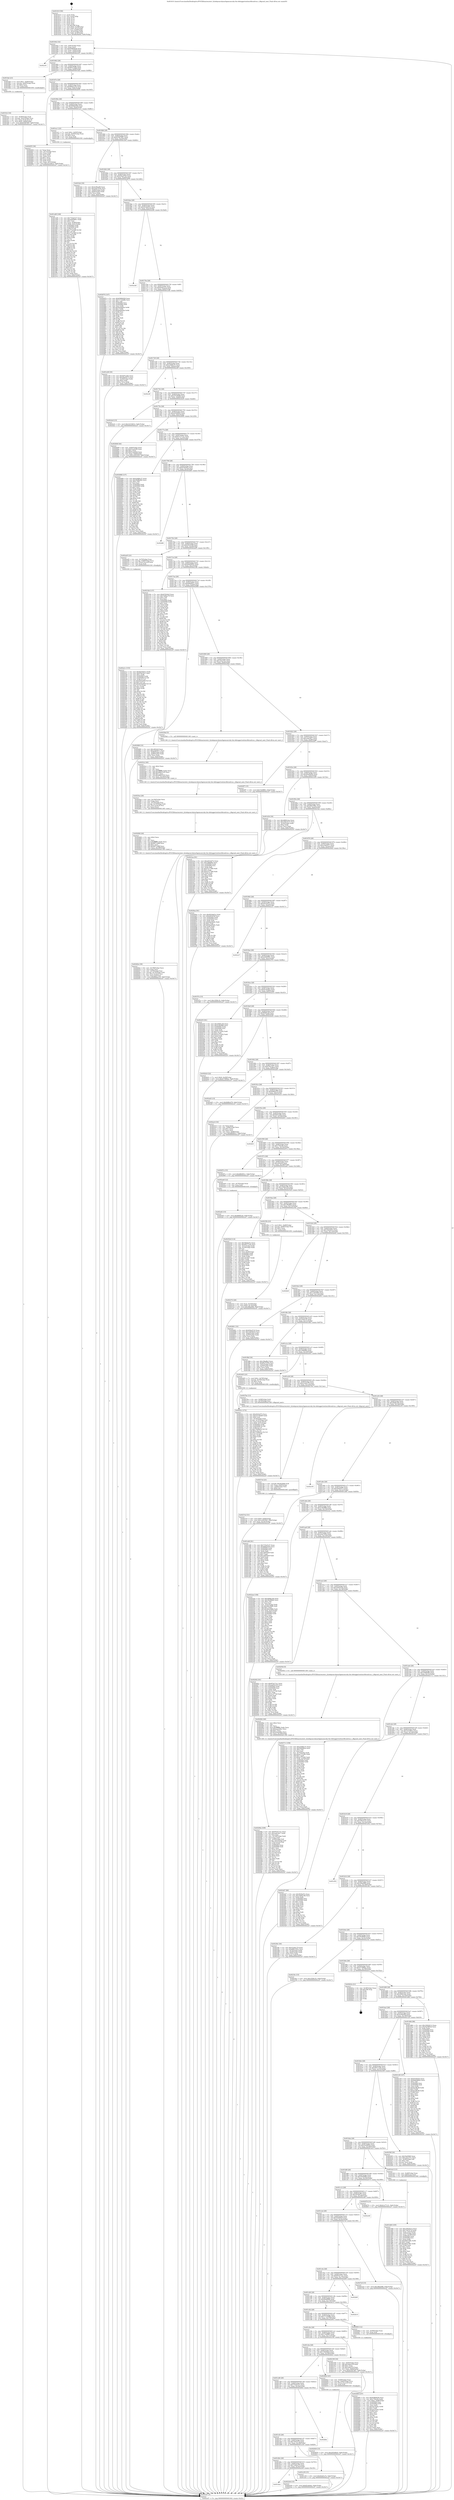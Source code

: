 digraph "0x401610" {
  label = "0x401610 (/mnt/c/Users/mathe/Desktop/tcc/POCII/binaries/extr_h2odepsmrubymrbgemsmruby-bin-debuggertoolsmrdbcmdrun.c_dbgcmd_next_Final-ollvm.out::main(0))"
  labelloc = "t"
  node[shape=record]

  Entry [label="",width=0.3,height=0.3,shape=circle,fillcolor=black,style=filled]
  "0x401642" [label="{
     0x401642 [32]\l
     | [instrs]\l
     &nbsp;&nbsp;0x401642 \<+6\>: mov -0x8c(%rbp),%eax\l
     &nbsp;&nbsp;0x401648 \<+2\>: mov %eax,%ecx\l
     &nbsp;&nbsp;0x40164a \<+6\>: sub $0x83884938,%ecx\l
     &nbsp;&nbsp;0x401650 \<+6\>: mov %eax,-0x90(%rbp)\l
     &nbsp;&nbsp;0x401656 \<+6\>: mov %ecx,-0x94(%rbp)\l
     &nbsp;&nbsp;0x40165c \<+6\>: je 0000000000402c91 \<main+0x1681\>\l
  }"]
  "0x402c91" [label="{
     0x402c91\l
  }", style=dashed]
  "0x401662" [label="{
     0x401662 [28]\l
     | [instrs]\l
     &nbsp;&nbsp;0x401662 \<+5\>: jmp 0000000000401667 \<main+0x57\>\l
     &nbsp;&nbsp;0x401667 \<+6\>: mov -0x90(%rbp),%eax\l
     &nbsp;&nbsp;0x40166d \<+5\>: sub $0x861f7d5b,%eax\l
     &nbsp;&nbsp;0x401672 \<+6\>: mov %eax,-0x98(%rbp)\l
     &nbsp;&nbsp;0x401678 \<+6\>: je 0000000000401fab \<main+0x99b\>\l
  }"]
  Exit [label="",width=0.3,height=0.3,shape=circle,fillcolor=black,style=filled,peripheries=2]
  "0x401fab" [label="{
     0x401fab [23]\l
     | [instrs]\l
     &nbsp;&nbsp;0x401fab \<+7\>: movl $0x1,-0x60(%rbp)\l
     &nbsp;&nbsp;0x401fb2 \<+4\>: movslq -0x60(%rbp),%rax\l
     &nbsp;&nbsp;0x401fb6 \<+4\>: shl $0x2,%rax\l
     &nbsp;&nbsp;0x401fba \<+3\>: mov %rax,%rdi\l
     &nbsp;&nbsp;0x401fbd \<+5\>: call 0000000000401050 \<malloc@plt\>\l
     | [calls]\l
     &nbsp;&nbsp;0x401050 \{1\} (unknown)\l
  }"]
  "0x40167e" [label="{
     0x40167e [28]\l
     | [instrs]\l
     &nbsp;&nbsp;0x40167e \<+5\>: jmp 0000000000401683 \<main+0x73\>\l
     &nbsp;&nbsp;0x401683 \<+6\>: mov -0x90(%rbp),%eax\l
     &nbsp;&nbsp;0x401689 \<+5\>: sub $0x88dea155,%eax\l
     &nbsp;&nbsp;0x40168e \<+6\>: mov %eax,-0x9c(%rbp)\l
     &nbsp;&nbsp;0x401694 \<+6\>: je 0000000000402655 \<main+0x1045\>\l
  }"]
  "0x402af2" [label="{
     0x402af2 [15]\l
     | [instrs]\l
     &nbsp;&nbsp;0x402af2 \<+10\>: movl $0xf69f5ca0,-0x8c(%rbp)\l
     &nbsp;&nbsp;0x402afc \<+5\>: jmp 0000000000402cd7 \<main+0x16c7\>\l
  }"]
  "0x402655" [label="{
     0x402655 [36]\l
     | [instrs]\l
     &nbsp;&nbsp;0x402655 \<+2\>: xor %eax,%eax\l
     &nbsp;&nbsp;0x402657 \<+3\>: mov -0x7c(%rbp),%ecx\l
     &nbsp;&nbsp;0x40265a \<+2\>: mov %eax,%edx\l
     &nbsp;&nbsp;0x40265c \<+2\>: sub %ecx,%edx\l
     &nbsp;&nbsp;0x40265e \<+2\>: mov %eax,%ecx\l
     &nbsp;&nbsp;0x402660 \<+3\>: sub $0x1,%ecx\l
     &nbsp;&nbsp;0x402663 \<+2\>: add %ecx,%edx\l
     &nbsp;&nbsp;0x402665 \<+2\>: sub %edx,%eax\l
     &nbsp;&nbsp;0x402667 \<+3\>: mov %eax,-0x7c(%rbp)\l
     &nbsp;&nbsp;0x40266a \<+10\>: movl $0x32334612,-0x8c(%rbp)\l
     &nbsp;&nbsp;0x402674 \<+5\>: jmp 0000000000402cd7 \<main+0x16c7\>\l
  }"]
  "0x40169a" [label="{
     0x40169a [28]\l
     | [instrs]\l
     &nbsp;&nbsp;0x40169a \<+5\>: jmp 000000000040169f \<main+0x8f\>\l
     &nbsp;&nbsp;0x40169f \<+6\>: mov -0x90(%rbp),%eax\l
     &nbsp;&nbsp;0x4016a5 \<+5\>: sub $0x8dbbe054,%eax\l
     &nbsp;&nbsp;0x4016aa \<+6\>: mov %eax,-0xa0(%rbp)\l
     &nbsp;&nbsp;0x4016b0 \<+6\>: je 0000000000401ec1 \<main+0x8b1\>\l
  }"]
  "0x402a1c" [label="{
     0x402a1c [153]\l
     | [instrs]\l
     &nbsp;&nbsp;0x402a1c \<+5\>: mov $0x943da61e,%edx\l
     &nbsp;&nbsp;0x402a21 \<+5\>: mov $0xf78a1d11,%esi\l
     &nbsp;&nbsp;0x402a26 \<+3\>: mov $0x1,%r8b\l
     &nbsp;&nbsp;0x402a29 \<+8\>: mov 0x405064,%r9d\l
     &nbsp;&nbsp;0x402a31 \<+8\>: mov 0x405068,%r10d\l
     &nbsp;&nbsp;0x402a39 \<+3\>: mov %r9d,%r11d\l
     &nbsp;&nbsp;0x402a3c \<+7\>: sub $0xd25ea650,%r11d\l
     &nbsp;&nbsp;0x402a43 \<+4\>: sub $0x1,%r11d\l
     &nbsp;&nbsp;0x402a47 \<+7\>: add $0xd25ea650,%r11d\l
     &nbsp;&nbsp;0x402a4e \<+4\>: imul %r11d,%r9d\l
     &nbsp;&nbsp;0x402a52 \<+4\>: and $0x1,%r9d\l
     &nbsp;&nbsp;0x402a56 \<+4\>: cmp $0x0,%r9d\l
     &nbsp;&nbsp;0x402a5a \<+3\>: sete %bl\l
     &nbsp;&nbsp;0x402a5d \<+4\>: cmp $0xa,%r10d\l
     &nbsp;&nbsp;0x402a61 \<+4\>: setl %r14b\l
     &nbsp;&nbsp;0x402a65 \<+3\>: mov %bl,%r15b\l
     &nbsp;&nbsp;0x402a68 \<+4\>: xor $0xff,%r15b\l
     &nbsp;&nbsp;0x402a6c \<+3\>: mov %r14b,%r12b\l
     &nbsp;&nbsp;0x402a6f \<+4\>: xor $0xff,%r12b\l
     &nbsp;&nbsp;0x402a73 \<+4\>: xor $0x0,%r8b\l
     &nbsp;&nbsp;0x402a77 \<+3\>: mov %r15b,%r13b\l
     &nbsp;&nbsp;0x402a7a \<+4\>: and $0x0,%r13b\l
     &nbsp;&nbsp;0x402a7e \<+3\>: and %r8b,%bl\l
     &nbsp;&nbsp;0x402a81 \<+3\>: mov %r12b,%al\l
     &nbsp;&nbsp;0x402a84 \<+2\>: and $0x0,%al\l
     &nbsp;&nbsp;0x402a86 \<+3\>: and %r8b,%r14b\l
     &nbsp;&nbsp;0x402a89 \<+3\>: or %bl,%r13b\l
     &nbsp;&nbsp;0x402a8c \<+3\>: or %r14b,%al\l
     &nbsp;&nbsp;0x402a8f \<+3\>: xor %al,%r13b\l
     &nbsp;&nbsp;0x402a92 \<+3\>: or %r12b,%r15b\l
     &nbsp;&nbsp;0x402a95 \<+4\>: xor $0xff,%r15b\l
     &nbsp;&nbsp;0x402a99 \<+4\>: or $0x0,%r8b\l
     &nbsp;&nbsp;0x402a9d \<+3\>: and %r8b,%r15b\l
     &nbsp;&nbsp;0x402aa0 \<+3\>: or %r15b,%r13b\l
     &nbsp;&nbsp;0x402aa3 \<+4\>: test $0x1,%r13b\l
     &nbsp;&nbsp;0x402aa7 \<+3\>: cmovne %esi,%edx\l
     &nbsp;&nbsp;0x402aaa \<+6\>: mov %edx,-0x8c(%rbp)\l
     &nbsp;&nbsp;0x402ab0 \<+5\>: jmp 0000000000402cd7 \<main+0x16c7\>\l
  }"]
  "0x401ec1" [label="{
     0x401ec1 [23]\l
     | [instrs]\l
     &nbsp;&nbsp;0x401ec1 \<+7\>: movl $0x1,-0x50(%rbp)\l
     &nbsp;&nbsp;0x401ec8 \<+4\>: movslq -0x50(%rbp),%rax\l
     &nbsp;&nbsp;0x401ecc \<+4\>: shl $0x3,%rax\l
     &nbsp;&nbsp;0x401ed0 \<+3\>: mov %rax,%rdi\l
     &nbsp;&nbsp;0x401ed3 \<+5\>: call 0000000000401050 \<malloc@plt\>\l
     | [calls]\l
     &nbsp;&nbsp;0x401050 \{1\} (unknown)\l
  }"]
  "0x4016b6" [label="{
     0x4016b6 [28]\l
     | [instrs]\l
     &nbsp;&nbsp;0x4016b6 \<+5\>: jmp 00000000004016bb \<main+0xab\>\l
     &nbsp;&nbsp;0x4016bb \<+6\>: mov -0x90(%rbp),%eax\l
     &nbsp;&nbsp;0x4016c1 \<+5\>: sub $0x93587887,%eax\l
     &nbsp;&nbsp;0x4016c6 \<+6\>: mov %eax,-0xa4(%rbp)\l
     &nbsp;&nbsp;0x4016cc \<+6\>: je 0000000000401fe4 \<main+0x9d4\>\l
  }"]
  "0x40290f" [label="{
     0x40290f [107]\l
     | [instrs]\l
     &nbsp;&nbsp;0x40290f \<+5\>: mov $0x83884938,%ecx\l
     &nbsp;&nbsp;0x402914 \<+5\>: mov $0x1794c84,%edx\l
     &nbsp;&nbsp;0x402919 \<+10\>: movl $0x0,-0x88(%rbp)\l
     &nbsp;&nbsp;0x402923 \<+7\>: mov 0x405064,%esi\l
     &nbsp;&nbsp;0x40292a \<+8\>: mov 0x405068,%r8d\l
     &nbsp;&nbsp;0x402932 \<+3\>: mov %esi,%r9d\l
     &nbsp;&nbsp;0x402935 \<+7\>: sub $0x2ea7ba4c,%r9d\l
     &nbsp;&nbsp;0x40293c \<+4\>: sub $0x1,%r9d\l
     &nbsp;&nbsp;0x402940 \<+7\>: add $0x2ea7ba4c,%r9d\l
     &nbsp;&nbsp;0x402947 \<+4\>: imul %r9d,%esi\l
     &nbsp;&nbsp;0x40294b \<+3\>: and $0x1,%esi\l
     &nbsp;&nbsp;0x40294e \<+3\>: cmp $0x0,%esi\l
     &nbsp;&nbsp;0x402951 \<+4\>: sete %r10b\l
     &nbsp;&nbsp;0x402955 \<+4\>: cmp $0xa,%r8d\l
     &nbsp;&nbsp;0x402959 \<+4\>: setl %r11b\l
     &nbsp;&nbsp;0x40295d \<+3\>: mov %r10b,%bl\l
     &nbsp;&nbsp;0x402960 \<+3\>: and %r11b,%bl\l
     &nbsp;&nbsp;0x402963 \<+3\>: xor %r11b,%r10b\l
     &nbsp;&nbsp;0x402966 \<+3\>: or %r10b,%bl\l
     &nbsp;&nbsp;0x402969 \<+3\>: test $0x1,%bl\l
     &nbsp;&nbsp;0x40296c \<+3\>: cmovne %edx,%ecx\l
     &nbsp;&nbsp;0x40296f \<+6\>: mov %ecx,-0x8c(%rbp)\l
     &nbsp;&nbsp;0x402975 \<+5\>: jmp 0000000000402cd7 \<main+0x16c7\>\l
  }"]
  "0x401fe4" [label="{
     0x401fe4 [30]\l
     | [instrs]\l
     &nbsp;&nbsp;0x401fe4 \<+5\>: mov $0x4cf9ee99,%eax\l
     &nbsp;&nbsp;0x401fe9 \<+5\>: mov $0x2e0e763b,%ecx\l
     &nbsp;&nbsp;0x401fee \<+3\>: mov -0x64(%rbp),%edx\l
     &nbsp;&nbsp;0x401ff1 \<+3\>: cmp -0x60(%rbp),%edx\l
     &nbsp;&nbsp;0x401ff4 \<+3\>: cmovl %ecx,%eax\l
     &nbsp;&nbsp;0x401ff7 \<+6\>: mov %eax,-0x8c(%rbp)\l
     &nbsp;&nbsp;0x401ffd \<+5\>: jmp 0000000000402cd7 \<main+0x16c7\>\l
  }"]
  "0x4016d2" [label="{
     0x4016d2 [28]\l
     | [instrs]\l
     &nbsp;&nbsp;0x4016d2 \<+5\>: jmp 00000000004016d7 \<main+0xc7\>\l
     &nbsp;&nbsp;0x4016d7 \<+6\>: mov -0x90(%rbp),%eax\l
     &nbsp;&nbsp;0x4016dd \<+5\>: sub $0x93ba47e5,%eax\l
     &nbsp;&nbsp;0x4016e2 \<+6\>: mov %eax,-0xa8(%rbp)\l
     &nbsp;&nbsp;0x4016e8 \<+6\>: je 0000000000402870 \<main+0x1260\>\l
  }"]
  "0x402839" [label="{
     0x402839 [15]\l
     | [instrs]\l
     &nbsp;&nbsp;0x402839 \<+10\>: movl $0xa930d6a5,-0x8c(%rbp)\l
     &nbsp;&nbsp;0x402843 \<+5\>: jmp 0000000000402cd7 \<main+0x16c7\>\l
  }"]
  "0x402870" [label="{
     0x402870 [147]\l
     | [instrs]\l
     &nbsp;&nbsp;0x402870 \<+5\>: mov $0x83884938,%eax\l
     &nbsp;&nbsp;0x402875 \<+5\>: mov $0x71725d8b,%ecx\l
     &nbsp;&nbsp;0x40287a \<+2\>: mov $0x1,%dl\l
     &nbsp;&nbsp;0x40287c \<+7\>: mov 0x405064,%esi\l
     &nbsp;&nbsp;0x402883 \<+7\>: mov 0x405068,%edi\l
     &nbsp;&nbsp;0x40288a \<+3\>: mov %esi,%r8d\l
     &nbsp;&nbsp;0x40288d \<+7\>: add $0xbeda8e0e,%r8d\l
     &nbsp;&nbsp;0x402894 \<+4\>: sub $0x1,%r8d\l
     &nbsp;&nbsp;0x402898 \<+7\>: sub $0xbeda8e0e,%r8d\l
     &nbsp;&nbsp;0x40289f \<+4\>: imul %r8d,%esi\l
     &nbsp;&nbsp;0x4028a3 \<+3\>: and $0x1,%esi\l
     &nbsp;&nbsp;0x4028a6 \<+3\>: cmp $0x0,%esi\l
     &nbsp;&nbsp;0x4028a9 \<+4\>: sete %r9b\l
     &nbsp;&nbsp;0x4028ad \<+3\>: cmp $0xa,%edi\l
     &nbsp;&nbsp;0x4028b0 \<+4\>: setl %r10b\l
     &nbsp;&nbsp;0x4028b4 \<+3\>: mov %r9b,%r11b\l
     &nbsp;&nbsp;0x4028b7 \<+4\>: xor $0xff,%r11b\l
     &nbsp;&nbsp;0x4028bb \<+3\>: mov %r10b,%bl\l
     &nbsp;&nbsp;0x4028be \<+3\>: xor $0xff,%bl\l
     &nbsp;&nbsp;0x4028c1 \<+3\>: xor $0x1,%dl\l
     &nbsp;&nbsp;0x4028c4 \<+3\>: mov %r11b,%r14b\l
     &nbsp;&nbsp;0x4028c7 \<+4\>: and $0xff,%r14b\l
     &nbsp;&nbsp;0x4028cb \<+3\>: and %dl,%r9b\l
     &nbsp;&nbsp;0x4028ce \<+3\>: mov %bl,%r15b\l
     &nbsp;&nbsp;0x4028d1 \<+4\>: and $0xff,%r15b\l
     &nbsp;&nbsp;0x4028d5 \<+3\>: and %dl,%r10b\l
     &nbsp;&nbsp;0x4028d8 \<+3\>: or %r9b,%r14b\l
     &nbsp;&nbsp;0x4028db \<+3\>: or %r10b,%r15b\l
     &nbsp;&nbsp;0x4028de \<+3\>: xor %r15b,%r14b\l
     &nbsp;&nbsp;0x4028e1 \<+3\>: or %bl,%r11b\l
     &nbsp;&nbsp;0x4028e4 \<+4\>: xor $0xff,%r11b\l
     &nbsp;&nbsp;0x4028e8 \<+3\>: or $0x1,%dl\l
     &nbsp;&nbsp;0x4028eb \<+3\>: and %dl,%r11b\l
     &nbsp;&nbsp;0x4028ee \<+3\>: or %r11b,%r14b\l
     &nbsp;&nbsp;0x4028f1 \<+4\>: test $0x1,%r14b\l
     &nbsp;&nbsp;0x4028f5 \<+3\>: cmovne %ecx,%eax\l
     &nbsp;&nbsp;0x4028f8 \<+6\>: mov %eax,-0x8c(%rbp)\l
     &nbsp;&nbsp;0x4028fe \<+5\>: jmp 0000000000402cd7 \<main+0x16c7\>\l
  }"]
  "0x4016ee" [label="{
     0x4016ee [28]\l
     | [instrs]\l
     &nbsp;&nbsp;0x4016ee \<+5\>: jmp 00000000004016f3 \<main+0xe3\>\l
     &nbsp;&nbsp;0x4016f3 \<+6\>: mov -0x90(%rbp),%eax\l
     &nbsp;&nbsp;0x4016f9 \<+5\>: sub $0x943da61e,%eax\l
     &nbsp;&nbsp;0x4016fe \<+6\>: mov %eax,-0xac(%rbp)\l
     &nbsp;&nbsp;0x401704 \<+6\>: je 0000000000402cb6 \<main+0x16a6\>\l
  }"]
  "0x4027e2" [label="{
     0x4027e2 [31]\l
     | [instrs]\l
     &nbsp;&nbsp;0x4027e2 \<+10\>: movl $0x0,-0x84(%rbp)\l
     &nbsp;&nbsp;0x4027ec \<+10\>: movl $0x1a503505,-0x8c(%rbp)\l
     &nbsp;&nbsp;0x4027f6 \<+6\>: mov %eax,-0x19c(%rbp)\l
     &nbsp;&nbsp;0x4027fc \<+5\>: jmp 0000000000402cd7 \<main+0x16c7\>\l
  }"]
  "0x402cb6" [label="{
     0x402cb6\l
  }", style=dashed]
  "0x40170a" [label="{
     0x40170a [28]\l
     | [instrs]\l
     &nbsp;&nbsp;0x40170a \<+5\>: jmp 000000000040170f \<main+0xff\>\l
     &nbsp;&nbsp;0x40170f \<+6\>: mov -0x90(%rbp),%eax\l
     &nbsp;&nbsp;0x401715 \<+5\>: sub $0x9cbd1a7e,%eax\l
     &nbsp;&nbsp;0x40171a \<+6\>: mov %eax,-0xb0(%rbp)\l
     &nbsp;&nbsp;0x401720 \<+6\>: je 0000000000401e48 \<main+0x838\>\l
  }"]
  "0x4027cb" [label="{
     0x4027cb [23]\l
     | [instrs]\l
     &nbsp;&nbsp;0x4027cb \<+10\>: movabs $0x4030b6,%rdi\l
     &nbsp;&nbsp;0x4027d5 \<+3\>: mov %eax,-0x80(%rbp)\l
     &nbsp;&nbsp;0x4027d8 \<+3\>: mov -0x80(%rbp),%esi\l
     &nbsp;&nbsp;0x4027db \<+2\>: mov $0x0,%al\l
     &nbsp;&nbsp;0x4027dd \<+5\>: call 0000000000401040 \<printf@plt\>\l
     | [calls]\l
     &nbsp;&nbsp;0x401040 \{1\} (unknown)\l
  }"]
  "0x401e48" [label="{
     0x401e48 [30]\l
     | [instrs]\l
     &nbsp;&nbsp;0x401e48 \<+5\>: mov $0xfe87a282,%eax\l
     &nbsp;&nbsp;0x401e4d \<+5\>: mov $0x2bef2473,%ecx\l
     &nbsp;&nbsp;0x401e52 \<+3\>: mov -0x30(%rbp),%edx\l
     &nbsp;&nbsp;0x401e55 \<+3\>: cmp $0x0,%edx\l
     &nbsp;&nbsp;0x401e58 \<+3\>: cmove %ecx,%eax\l
     &nbsp;&nbsp;0x401e5b \<+6\>: mov %eax,-0x8c(%rbp)\l
     &nbsp;&nbsp;0x401e61 \<+5\>: jmp 0000000000402cd7 \<main+0x16c7\>\l
  }"]
  "0x401726" [label="{
     0x401726 [28]\l
     | [instrs]\l
     &nbsp;&nbsp;0x401726 \<+5\>: jmp 000000000040172b \<main+0x11b\>\l
     &nbsp;&nbsp;0x40172b \<+6\>: mov -0x90(%rbp),%eax\l
     &nbsp;&nbsp;0x401731 \<+5\>: sub $0xa2b8bc37,%eax\l
     &nbsp;&nbsp;0x401736 \<+6\>: mov %eax,-0xb4(%rbp)\l
     &nbsp;&nbsp;0x40173c \<+6\>: je 0000000000402c6f \<main+0x165f\>\l
  }"]
  "0x40262e" [label="{
     0x40262e [39]\l
     | [instrs]\l
     &nbsp;&nbsp;0x40262e \<+6\>: mov -0x198(%rbp),%ecx\l
     &nbsp;&nbsp;0x402634 \<+3\>: imul %eax,%ecx\l
     &nbsp;&nbsp;0x402637 \<+4\>: mov -0x70(%rbp),%rsi\l
     &nbsp;&nbsp;0x40263b \<+4\>: movslq -0x74(%rbp),%rdi\l
     &nbsp;&nbsp;0x40263f \<+4\>: mov (%rsi,%rdi,8),%rsi\l
     &nbsp;&nbsp;0x402643 \<+3\>: mov %ecx,0x4(%rsi)\l
     &nbsp;&nbsp;0x402646 \<+10\>: movl $0x88dea155,-0x8c(%rbp)\l
     &nbsp;&nbsp;0x402650 \<+5\>: jmp 0000000000402cd7 \<main+0x16c7\>\l
  }"]
  "0x402c6f" [label="{
     0x402c6f\l
  }", style=dashed]
  "0x401742" [label="{
     0x401742 [28]\l
     | [instrs]\l
     &nbsp;&nbsp;0x401742 \<+5\>: jmp 0000000000401747 \<main+0x137\>\l
     &nbsp;&nbsp;0x401747 \<+6\>: mov -0x90(%rbp),%eax\l
     &nbsp;&nbsp;0x40174d \<+5\>: sub $0xa57284d9,%eax\l
     &nbsp;&nbsp;0x401752 \<+6\>: mov %eax,-0xb8(%rbp)\l
     &nbsp;&nbsp;0x401758 \<+6\>: je 00000000004024c8 \<main+0xeb8\>\l
  }"]
  "0x402606" [label="{
     0x402606 [40]\l
     | [instrs]\l
     &nbsp;&nbsp;0x402606 \<+5\>: mov $0x2,%ecx\l
     &nbsp;&nbsp;0x40260b \<+1\>: cltd\l
     &nbsp;&nbsp;0x40260c \<+2\>: idiv %ecx\l
     &nbsp;&nbsp;0x40260e \<+6\>: imul $0xfffffffe,%edx,%ecx\l
     &nbsp;&nbsp;0x402614 \<+6\>: sub $0x8971a88f,%ecx\l
     &nbsp;&nbsp;0x40261a \<+3\>: add $0x1,%ecx\l
     &nbsp;&nbsp;0x40261d \<+6\>: add $0x8971a88f,%ecx\l
     &nbsp;&nbsp;0x402623 \<+6\>: mov %ecx,-0x198(%rbp)\l
     &nbsp;&nbsp;0x402629 \<+5\>: call 0000000000401160 \<next_i\>\l
     | [calls]\l
     &nbsp;&nbsp;0x401160 \{1\} (/mnt/c/Users/mathe/Desktop/tcc/POCII/binaries/extr_h2odepsmrubymrbgemsmruby-bin-debuggertoolsmrdbcmdrun.c_dbgcmd_next_Final-ollvm.out::next_i)\l
  }"]
  "0x4024c8" [label="{
     0x4024c8 [15]\l
     | [instrs]\l
     &nbsp;&nbsp;0x4024c8 \<+10\>: movl $0x32334612,-0x8c(%rbp)\l
     &nbsp;&nbsp;0x4024d2 \<+5\>: jmp 0000000000402cd7 \<main+0x16c7\>\l
  }"]
  "0x40175e" [label="{
     0x40175e [28]\l
     | [instrs]\l
     &nbsp;&nbsp;0x40175e \<+5\>: jmp 0000000000401763 \<main+0x153\>\l
     &nbsp;&nbsp;0x401763 \<+6\>: mov -0x90(%rbp),%eax\l
     &nbsp;&nbsp;0x401769 \<+5\>: sub $0xa930d6a5,%eax\l
     &nbsp;&nbsp;0x40176e \<+6\>: mov %eax,-0xbc(%rbp)\l
     &nbsp;&nbsp;0x401774 \<+6\>: je 0000000000402848 \<main+0x1238\>\l
  }"]
  "0x4025ea" [label="{
     0x4025ea [28]\l
     | [instrs]\l
     &nbsp;&nbsp;0x4025ea \<+6\>: mov -0x194(%rbp),%ecx\l
     &nbsp;&nbsp;0x4025f0 \<+3\>: imul %eax,%ecx\l
     &nbsp;&nbsp;0x4025f3 \<+4\>: mov -0x70(%rbp),%rsi\l
     &nbsp;&nbsp;0x4025f7 \<+4\>: movslq -0x74(%rbp),%rdi\l
     &nbsp;&nbsp;0x4025fb \<+4\>: mov (%rsi,%rdi,8),%rsi\l
     &nbsp;&nbsp;0x4025ff \<+2\>: mov %ecx,(%rsi)\l
     &nbsp;&nbsp;0x402601 \<+5\>: call 0000000000401160 \<next_i\>\l
     | [calls]\l
     &nbsp;&nbsp;0x401160 \{1\} (/mnt/c/Users/mathe/Desktop/tcc/POCII/binaries/extr_h2odepsmrubymrbgemsmruby-bin-debuggertoolsmrdbcmdrun.c_dbgcmd_next_Final-ollvm.out::next_i)\l
  }"]
  "0x402848" [label="{
     0x402848 [40]\l
     | [instrs]\l
     &nbsp;&nbsp;0x402848 \<+6\>: mov -0x84(%rbp),%eax\l
     &nbsp;&nbsp;0x40284e \<+5\>: sub $0xf12aeb28,%eax\l
     &nbsp;&nbsp;0x402853 \<+3\>: add $0x1,%eax\l
     &nbsp;&nbsp;0x402856 \<+5\>: add $0xf12aeb28,%eax\l
     &nbsp;&nbsp;0x40285b \<+6\>: mov %eax,-0x84(%rbp)\l
     &nbsp;&nbsp;0x402861 \<+10\>: movl $0x1a503505,-0x8c(%rbp)\l
     &nbsp;&nbsp;0x40286b \<+5\>: jmp 0000000000402cd7 \<main+0x16c7\>\l
  }"]
  "0x40177a" [label="{
     0x40177a [28]\l
     | [instrs]\l
     &nbsp;&nbsp;0x40177a \<+5\>: jmp 000000000040177f \<main+0x16f\>\l
     &nbsp;&nbsp;0x40177f \<+6\>: mov -0x90(%rbp),%eax\l
     &nbsp;&nbsp;0x401785 \<+5\>: sub $0xb1e77c31,%eax\l
     &nbsp;&nbsp;0x40178a \<+6\>: mov %eax,-0xc0(%rbp)\l
     &nbsp;&nbsp;0x401790 \<+6\>: je 0000000000402688 \<main+0x1078\>\l
  }"]
  "0x4025c2" [label="{
     0x4025c2 [40]\l
     | [instrs]\l
     &nbsp;&nbsp;0x4025c2 \<+5\>: mov $0x2,%ecx\l
     &nbsp;&nbsp;0x4025c7 \<+1\>: cltd\l
     &nbsp;&nbsp;0x4025c8 \<+2\>: idiv %ecx\l
     &nbsp;&nbsp;0x4025ca \<+6\>: imul $0xfffffffe,%edx,%ecx\l
     &nbsp;&nbsp;0x4025d0 \<+6\>: add $0xa88d1035,%ecx\l
     &nbsp;&nbsp;0x4025d6 \<+3\>: add $0x1,%ecx\l
     &nbsp;&nbsp;0x4025d9 \<+6\>: sub $0xa88d1035,%ecx\l
     &nbsp;&nbsp;0x4025df \<+6\>: mov %ecx,-0x194(%rbp)\l
     &nbsp;&nbsp;0x4025e5 \<+5\>: call 0000000000401160 \<next_i\>\l
     | [calls]\l
     &nbsp;&nbsp;0x401160 \{1\} (/mnt/c/Users/mathe/Desktop/tcc/POCII/binaries/extr_h2odepsmrubymrbgemsmruby-bin-debuggertoolsmrdbcmdrun.c_dbgcmd_next_Final-ollvm.out::next_i)\l
  }"]
  "0x402688" [label="{
     0x402688 [137]\l
     | [instrs]\l
     &nbsp;&nbsp;0x402688 \<+5\>: mov $0xa2b8bc37,%eax\l
     &nbsp;&nbsp;0x40268d \<+5\>: mov $0x30dfb480,%ecx\l
     &nbsp;&nbsp;0x402692 \<+2\>: mov $0x1,%dl\l
     &nbsp;&nbsp;0x402694 \<+2\>: xor %esi,%esi\l
     &nbsp;&nbsp;0x402696 \<+7\>: mov 0x405064,%edi\l
     &nbsp;&nbsp;0x40269d \<+8\>: mov 0x405068,%r8d\l
     &nbsp;&nbsp;0x4026a5 \<+3\>: sub $0x1,%esi\l
     &nbsp;&nbsp;0x4026a8 \<+3\>: mov %edi,%r9d\l
     &nbsp;&nbsp;0x4026ab \<+3\>: add %esi,%r9d\l
     &nbsp;&nbsp;0x4026ae \<+4\>: imul %r9d,%edi\l
     &nbsp;&nbsp;0x4026b2 \<+3\>: and $0x1,%edi\l
     &nbsp;&nbsp;0x4026b5 \<+3\>: cmp $0x0,%edi\l
     &nbsp;&nbsp;0x4026b8 \<+4\>: sete %r10b\l
     &nbsp;&nbsp;0x4026bc \<+4\>: cmp $0xa,%r8d\l
     &nbsp;&nbsp;0x4026c0 \<+4\>: setl %r11b\l
     &nbsp;&nbsp;0x4026c4 \<+3\>: mov %r10b,%bl\l
     &nbsp;&nbsp;0x4026c7 \<+3\>: xor $0xff,%bl\l
     &nbsp;&nbsp;0x4026ca \<+3\>: mov %r11b,%r14b\l
     &nbsp;&nbsp;0x4026cd \<+4\>: xor $0xff,%r14b\l
     &nbsp;&nbsp;0x4026d1 \<+3\>: xor $0x1,%dl\l
     &nbsp;&nbsp;0x4026d4 \<+3\>: mov %bl,%r15b\l
     &nbsp;&nbsp;0x4026d7 \<+4\>: and $0xff,%r15b\l
     &nbsp;&nbsp;0x4026db \<+3\>: and %dl,%r10b\l
     &nbsp;&nbsp;0x4026de \<+3\>: mov %r14b,%r12b\l
     &nbsp;&nbsp;0x4026e1 \<+4\>: and $0xff,%r12b\l
     &nbsp;&nbsp;0x4026e5 \<+3\>: and %dl,%r11b\l
     &nbsp;&nbsp;0x4026e8 \<+3\>: or %r10b,%r15b\l
     &nbsp;&nbsp;0x4026eb \<+3\>: or %r11b,%r12b\l
     &nbsp;&nbsp;0x4026ee \<+3\>: xor %r12b,%r15b\l
     &nbsp;&nbsp;0x4026f1 \<+3\>: or %r14b,%bl\l
     &nbsp;&nbsp;0x4026f4 \<+3\>: xor $0xff,%bl\l
     &nbsp;&nbsp;0x4026f7 \<+3\>: or $0x1,%dl\l
     &nbsp;&nbsp;0x4026fa \<+2\>: and %dl,%bl\l
     &nbsp;&nbsp;0x4026fc \<+3\>: or %bl,%r15b\l
     &nbsp;&nbsp;0x4026ff \<+4\>: test $0x1,%r15b\l
     &nbsp;&nbsp;0x402703 \<+3\>: cmovne %ecx,%eax\l
     &nbsp;&nbsp;0x402706 \<+6\>: mov %eax,-0x8c(%rbp)\l
     &nbsp;&nbsp;0x40270c \<+5\>: jmp 0000000000402cd7 \<main+0x16c7\>\l
  }"]
  "0x401796" [label="{
     0x401796 [28]\l
     | [instrs]\l
     &nbsp;&nbsp;0x401796 \<+5\>: jmp 000000000040179b \<main+0x18b\>\l
     &nbsp;&nbsp;0x40179b \<+6\>: mov -0x90(%rbp),%eax\l
     &nbsp;&nbsp;0x4017a1 \<+5\>: sub $0xb53fc6e5,%eax\l
     &nbsp;&nbsp;0x4017a6 \<+6\>: mov %eax,-0xc4(%rbp)\l
     &nbsp;&nbsp;0x4017ac \<+6\>: je 0000000000402bf6 \<main+0x15e6\>\l
  }"]
  "0x40241c" [label="{
     0x40241c [172]\l
     | [instrs]\l
     &nbsp;&nbsp;0x40241c \<+5\>: mov $0xe910c672,%ecx\l
     &nbsp;&nbsp;0x402421 \<+5\>: mov $0xa57284d9,%edx\l
     &nbsp;&nbsp;0x402426 \<+3\>: mov $0x1,%sil\l
     &nbsp;&nbsp;0x402429 \<+4\>: mov -0x70(%rbp),%rdi\l
     &nbsp;&nbsp;0x40242d \<+4\>: movslq -0x74(%rbp),%r8\l
     &nbsp;&nbsp;0x402431 \<+4\>: mov %rax,(%rdi,%r8,8)\l
     &nbsp;&nbsp;0x402435 \<+7\>: movl $0x0,-0x7c(%rbp)\l
     &nbsp;&nbsp;0x40243c \<+8\>: mov 0x405064,%r9d\l
     &nbsp;&nbsp;0x402444 \<+8\>: mov 0x405068,%r10d\l
     &nbsp;&nbsp;0x40244c \<+3\>: mov %r9d,%r11d\l
     &nbsp;&nbsp;0x40244f \<+7\>: sub $0x7549bd1e,%r11d\l
     &nbsp;&nbsp;0x402456 \<+4\>: sub $0x1,%r11d\l
     &nbsp;&nbsp;0x40245a \<+7\>: add $0x7549bd1e,%r11d\l
     &nbsp;&nbsp;0x402461 \<+4\>: imul %r11d,%r9d\l
     &nbsp;&nbsp;0x402465 \<+4\>: and $0x1,%r9d\l
     &nbsp;&nbsp;0x402469 \<+4\>: cmp $0x0,%r9d\l
     &nbsp;&nbsp;0x40246d \<+3\>: sete %bl\l
     &nbsp;&nbsp;0x402470 \<+4\>: cmp $0xa,%r10d\l
     &nbsp;&nbsp;0x402474 \<+4\>: setl %r14b\l
     &nbsp;&nbsp;0x402478 \<+3\>: mov %bl,%r15b\l
     &nbsp;&nbsp;0x40247b \<+4\>: xor $0xff,%r15b\l
     &nbsp;&nbsp;0x40247f \<+3\>: mov %r14b,%r12b\l
     &nbsp;&nbsp;0x402482 \<+4\>: xor $0xff,%r12b\l
     &nbsp;&nbsp;0x402486 \<+4\>: xor $0x0,%sil\l
     &nbsp;&nbsp;0x40248a \<+3\>: mov %r15b,%r13b\l
     &nbsp;&nbsp;0x40248d \<+4\>: and $0x0,%r13b\l
     &nbsp;&nbsp;0x402491 \<+3\>: and %sil,%bl\l
     &nbsp;&nbsp;0x402494 \<+3\>: mov %r12b,%al\l
     &nbsp;&nbsp;0x402497 \<+2\>: and $0x0,%al\l
     &nbsp;&nbsp;0x402499 \<+3\>: and %sil,%r14b\l
     &nbsp;&nbsp;0x40249c \<+3\>: or %bl,%r13b\l
     &nbsp;&nbsp;0x40249f \<+3\>: or %r14b,%al\l
     &nbsp;&nbsp;0x4024a2 \<+3\>: xor %al,%r13b\l
     &nbsp;&nbsp;0x4024a5 \<+3\>: or %r12b,%r15b\l
     &nbsp;&nbsp;0x4024a8 \<+4\>: xor $0xff,%r15b\l
     &nbsp;&nbsp;0x4024ac \<+4\>: or $0x0,%sil\l
     &nbsp;&nbsp;0x4024b0 \<+3\>: and %sil,%r15b\l
     &nbsp;&nbsp;0x4024b3 \<+3\>: or %r15b,%r13b\l
     &nbsp;&nbsp;0x4024b6 \<+4\>: test $0x1,%r13b\l
     &nbsp;&nbsp;0x4024ba \<+3\>: cmovne %edx,%ecx\l
     &nbsp;&nbsp;0x4024bd \<+6\>: mov %ecx,-0x8c(%rbp)\l
     &nbsp;&nbsp;0x4024c3 \<+5\>: jmp 0000000000402cd7 \<main+0x16c7\>\l
  }"]
  "0x402bf6" [label="{
     0x402bf6\l
  }", style=dashed]
  "0x4017b2" [label="{
     0x4017b2 [28]\l
     | [instrs]\l
     &nbsp;&nbsp;0x4017b2 \<+5\>: jmp 00000000004017b7 \<main+0x1a7\>\l
     &nbsp;&nbsp;0x4017b7 \<+6\>: mov -0x90(%rbp),%eax\l
     &nbsp;&nbsp;0x4017bd \<+5\>: sub $0xb5f1b54f,%eax\l
     &nbsp;&nbsp;0x4017c2 \<+6\>: mov %eax,-0xc8(%rbp)\l
     &nbsp;&nbsp;0x4017c8 \<+6\>: je 0000000000402a05 \<main+0x13f5\>\l
  }"]
  "0x402372" [label="{
     0x402372 [26]\l
     | [instrs]\l
     &nbsp;&nbsp;0x402372 \<+4\>: mov %rax,-0x70(%rbp)\l
     &nbsp;&nbsp;0x402376 \<+7\>: movl $0x0,-0x74(%rbp)\l
     &nbsp;&nbsp;0x40237d \<+10\>: movl $0x38baf4fb,-0x8c(%rbp)\l
     &nbsp;&nbsp;0x402387 \<+5\>: jmp 0000000000402cd7 \<main+0x16c7\>\l
  }"]
  "0x402a05" [label="{
     0x402a05 [23]\l
     | [instrs]\l
     &nbsp;&nbsp;0x402a05 \<+4\>: mov -0x70(%rbp),%rax\l
     &nbsp;&nbsp;0x402a09 \<+7\>: movslq -0x88(%rbp),%rcx\l
     &nbsp;&nbsp;0x402a10 \<+4\>: mov (%rax,%rcx,8),%rax\l
     &nbsp;&nbsp;0x402a14 \<+3\>: mov %rax,%rdi\l
     &nbsp;&nbsp;0x402a17 \<+5\>: call 0000000000401030 \<free@plt\>\l
     | [calls]\l
     &nbsp;&nbsp;0x401030 \{1\} (unknown)\l
  }"]
  "0x4017ce" [label="{
     0x4017ce [28]\l
     | [instrs]\l
     &nbsp;&nbsp;0x4017ce \<+5\>: jmp 00000000004017d3 \<main+0x1c3\>\l
     &nbsp;&nbsp;0x4017d3 \<+6\>: mov -0x90(%rbp),%eax\l
     &nbsp;&nbsp;0x4017d9 \<+5\>: sub $0xbb828645,%eax\l
     &nbsp;&nbsp;0x4017de \<+6\>: mov %eax,-0xcc(%rbp)\l
     &nbsp;&nbsp;0x4017e4 \<+6\>: je 00000000004021bb \<main+0xbab\>\l
  }"]
  "0x401d2a" [label="{
     0x401d2a\l
  }", style=dashed]
  "0x4021bb" [label="{
     0x4021bb [137]\l
     | [instrs]\l
     &nbsp;&nbsp;0x4021bb \<+5\>: mov $0xb53fc6e5,%eax\l
     &nbsp;&nbsp;0x4021c0 \<+5\>: mov $0x7e8dca79,%ecx\l
     &nbsp;&nbsp;0x4021c5 \<+2\>: mov $0x1,%dl\l
     &nbsp;&nbsp;0x4021c7 \<+2\>: xor %esi,%esi\l
     &nbsp;&nbsp;0x4021c9 \<+7\>: mov 0x405064,%edi\l
     &nbsp;&nbsp;0x4021d0 \<+8\>: mov 0x405068,%r8d\l
     &nbsp;&nbsp;0x4021d8 \<+3\>: sub $0x1,%esi\l
     &nbsp;&nbsp;0x4021db \<+3\>: mov %edi,%r9d\l
     &nbsp;&nbsp;0x4021de \<+3\>: add %esi,%r9d\l
     &nbsp;&nbsp;0x4021e1 \<+4\>: imul %r9d,%edi\l
     &nbsp;&nbsp;0x4021e5 \<+3\>: and $0x1,%edi\l
     &nbsp;&nbsp;0x4021e8 \<+3\>: cmp $0x0,%edi\l
     &nbsp;&nbsp;0x4021eb \<+4\>: sete %r10b\l
     &nbsp;&nbsp;0x4021ef \<+4\>: cmp $0xa,%r8d\l
     &nbsp;&nbsp;0x4021f3 \<+4\>: setl %r11b\l
     &nbsp;&nbsp;0x4021f7 \<+3\>: mov %r10b,%bl\l
     &nbsp;&nbsp;0x4021fa \<+3\>: xor $0xff,%bl\l
     &nbsp;&nbsp;0x4021fd \<+3\>: mov %r11b,%r14b\l
     &nbsp;&nbsp;0x402200 \<+4\>: xor $0xff,%r14b\l
     &nbsp;&nbsp;0x402204 \<+3\>: xor $0x0,%dl\l
     &nbsp;&nbsp;0x402207 \<+3\>: mov %bl,%r15b\l
     &nbsp;&nbsp;0x40220a \<+4\>: and $0x0,%r15b\l
     &nbsp;&nbsp;0x40220e \<+3\>: and %dl,%r10b\l
     &nbsp;&nbsp;0x402211 \<+3\>: mov %r14b,%r12b\l
     &nbsp;&nbsp;0x402214 \<+4\>: and $0x0,%r12b\l
     &nbsp;&nbsp;0x402218 \<+3\>: and %dl,%r11b\l
     &nbsp;&nbsp;0x40221b \<+3\>: or %r10b,%r15b\l
     &nbsp;&nbsp;0x40221e \<+3\>: or %r11b,%r12b\l
     &nbsp;&nbsp;0x402221 \<+3\>: xor %r12b,%r15b\l
     &nbsp;&nbsp;0x402224 \<+3\>: or %r14b,%bl\l
     &nbsp;&nbsp;0x402227 \<+3\>: xor $0xff,%bl\l
     &nbsp;&nbsp;0x40222a \<+3\>: or $0x0,%dl\l
     &nbsp;&nbsp;0x40222d \<+2\>: and %dl,%bl\l
     &nbsp;&nbsp;0x40222f \<+3\>: or %bl,%r15b\l
     &nbsp;&nbsp;0x402232 \<+4\>: test $0x1,%r15b\l
     &nbsp;&nbsp;0x402236 \<+3\>: cmovne %ecx,%eax\l
     &nbsp;&nbsp;0x402239 \<+6\>: mov %eax,-0x8c(%rbp)\l
     &nbsp;&nbsp;0x40223f \<+5\>: jmp 0000000000402cd7 \<main+0x16c7\>\l
  }"]
  "0x4017ea" [label="{
     0x4017ea [28]\l
     | [instrs]\l
     &nbsp;&nbsp;0x4017ea \<+5\>: jmp 00000000004017ef \<main+0x1df\>\l
     &nbsp;&nbsp;0x4017ef \<+6\>: mov -0x90(%rbp),%eax\l
     &nbsp;&nbsp;0x4017f5 \<+5\>: sub $0xbfb065c1,%eax\l
     &nbsp;&nbsp;0x4017fa \<+6\>: mov %eax,-0xd0(%rbp)\l
     &nbsp;&nbsp;0x401800 \<+6\>: je 0000000000402989 \<main+0x1379\>\l
  }"]
  "0x402244" [label="{
     0x402244 [15]\l
     | [instrs]\l
     &nbsp;&nbsp;0x402244 \<+10\>: movl $0xf2c4e9e2,-0x8c(%rbp)\l
     &nbsp;&nbsp;0x40224e \<+5\>: jmp 0000000000402cd7 \<main+0x16c7\>\l
  }"]
  "0x402989" [label="{
     0x402989 [33]\l
     | [instrs]\l
     &nbsp;&nbsp;0x402989 \<+5\>: mov $0xcdfcdc6,%eax\l
     &nbsp;&nbsp;0x40298e \<+5\>: mov $0xe3de0017,%ecx\l
     &nbsp;&nbsp;0x402993 \<+6\>: mov -0x88(%rbp),%edx\l
     &nbsp;&nbsp;0x402999 \<+3\>: cmp -0x68(%rbp),%edx\l
     &nbsp;&nbsp;0x40299c \<+3\>: cmovl %ecx,%eax\l
     &nbsp;&nbsp;0x40299f \<+6\>: mov %eax,-0x8c(%rbp)\l
     &nbsp;&nbsp;0x4029a5 \<+5\>: jmp 0000000000402cd7 \<main+0x16c7\>\l
  }"]
  "0x401806" [label="{
     0x401806 [28]\l
     | [instrs]\l
     &nbsp;&nbsp;0x401806 \<+5\>: jmp 000000000040180b \<main+0x1fb\>\l
     &nbsp;&nbsp;0x40180b \<+6\>: mov -0x90(%rbp),%eax\l
     &nbsp;&nbsp;0x401811 \<+5\>: sub $0xc24ca7e1,%eax\l
     &nbsp;&nbsp;0x401816 \<+6\>: mov %eax,-0xd4(%rbp)\l
     &nbsp;&nbsp;0x40181c \<+6\>: je 00000000004025bd \<main+0xfad\>\l
  }"]
  "0x40208a" [label="{
     0x40208a [109]\l
     | [instrs]\l
     &nbsp;&nbsp;0x40208a \<+5\>: mov $0x653e71e1,%ecx\l
     &nbsp;&nbsp;0x40208f \<+5\>: mov $0xcede36c7,%edx\l
     &nbsp;&nbsp;0x402094 \<+2\>: xor %esi,%esi\l
     &nbsp;&nbsp;0x402096 \<+6\>: mov -0x190(%rbp),%edi\l
     &nbsp;&nbsp;0x40209c \<+3\>: imul %eax,%edi\l
     &nbsp;&nbsp;0x40209f \<+4\>: mov -0x58(%rbp),%r8\l
     &nbsp;&nbsp;0x4020a3 \<+4\>: movslq -0x5c(%rbp),%r9\l
     &nbsp;&nbsp;0x4020a7 \<+4\>: mov (%r8,%r9,8),%r8\l
     &nbsp;&nbsp;0x4020ab \<+3\>: mov %edi,(%r8)\l
     &nbsp;&nbsp;0x4020ae \<+7\>: mov 0x405064,%eax\l
     &nbsp;&nbsp;0x4020b5 \<+7\>: mov 0x405068,%edi\l
     &nbsp;&nbsp;0x4020bc \<+3\>: sub $0x1,%esi\l
     &nbsp;&nbsp;0x4020bf \<+3\>: mov %eax,%r10d\l
     &nbsp;&nbsp;0x4020c2 \<+3\>: add %esi,%r10d\l
     &nbsp;&nbsp;0x4020c5 \<+4\>: imul %r10d,%eax\l
     &nbsp;&nbsp;0x4020c9 \<+3\>: and $0x1,%eax\l
     &nbsp;&nbsp;0x4020cc \<+3\>: cmp $0x0,%eax\l
     &nbsp;&nbsp;0x4020cf \<+4\>: sete %r11b\l
     &nbsp;&nbsp;0x4020d3 \<+3\>: cmp $0xa,%edi\l
     &nbsp;&nbsp;0x4020d6 \<+3\>: setl %bl\l
     &nbsp;&nbsp;0x4020d9 \<+3\>: mov %r11b,%r14b\l
     &nbsp;&nbsp;0x4020dc \<+3\>: and %bl,%r14b\l
     &nbsp;&nbsp;0x4020df \<+3\>: xor %bl,%r11b\l
     &nbsp;&nbsp;0x4020e2 \<+3\>: or %r11b,%r14b\l
     &nbsp;&nbsp;0x4020e5 \<+4\>: test $0x1,%r14b\l
     &nbsp;&nbsp;0x4020e9 \<+3\>: cmovne %edx,%ecx\l
     &nbsp;&nbsp;0x4020ec \<+6\>: mov %ecx,-0x8c(%rbp)\l
     &nbsp;&nbsp;0x4020f2 \<+5\>: jmp 0000000000402cd7 \<main+0x16c7\>\l
  }"]
  "0x4025bd" [label="{
     0x4025bd [5]\l
     | [instrs]\l
     &nbsp;&nbsp;0x4025bd \<+5\>: call 0000000000401160 \<next_i\>\l
     | [calls]\l
     &nbsp;&nbsp;0x401160 \{1\} (/mnt/c/Users/mathe/Desktop/tcc/POCII/binaries/extr_h2odepsmrubymrbgemsmruby-bin-debuggertoolsmrdbcmdrun.c_dbgcmd_next_Final-ollvm.out::next_i)\l
  }"]
  "0x401822" [label="{
     0x401822 [28]\l
     | [instrs]\l
     &nbsp;&nbsp;0x401822 \<+5\>: jmp 0000000000401827 \<main+0x217\>\l
     &nbsp;&nbsp;0x401827 \<+6\>: mov -0x90(%rbp),%eax\l
     &nbsp;&nbsp;0x40182d \<+5\>: sub $0xcede36c7,%eax\l
     &nbsp;&nbsp;0x401832 \<+6\>: mov %eax,-0xd8(%rbp)\l
     &nbsp;&nbsp;0x401838 \<+6\>: je 00000000004020f7 \<main+0xae7\>\l
  }"]
  "0x402062" [label="{
     0x402062 [40]\l
     | [instrs]\l
     &nbsp;&nbsp;0x402062 \<+5\>: mov $0x2,%ecx\l
     &nbsp;&nbsp;0x402067 \<+1\>: cltd\l
     &nbsp;&nbsp;0x402068 \<+2\>: idiv %ecx\l
     &nbsp;&nbsp;0x40206a \<+6\>: imul $0xfffffffe,%edx,%ecx\l
     &nbsp;&nbsp;0x402070 \<+6\>: sub $0xeaeeebbc,%ecx\l
     &nbsp;&nbsp;0x402076 \<+3\>: add $0x1,%ecx\l
     &nbsp;&nbsp;0x402079 \<+6\>: add $0xeaeeebbc,%ecx\l
     &nbsp;&nbsp;0x40207f \<+6\>: mov %ecx,-0x190(%rbp)\l
     &nbsp;&nbsp;0x402085 \<+5\>: call 0000000000401160 \<next_i\>\l
     | [calls]\l
     &nbsp;&nbsp;0x401160 \{1\} (/mnt/c/Users/mathe/Desktop/tcc/POCII/binaries/extr_h2odepsmrubymrbgemsmruby-bin-debuggertoolsmrdbcmdrun.c_dbgcmd_next_Final-ollvm.out::next_i)\l
  }"]
  "0x4020f7" [label="{
     0x4020f7 [15]\l
     | [instrs]\l
     &nbsp;&nbsp;0x4020f7 \<+10\>: movl $0x7240ff63,-0x8c(%rbp)\l
     &nbsp;&nbsp;0x402101 \<+5\>: jmp 0000000000402cd7 \<main+0x16c7\>\l
  }"]
  "0x40183e" [label="{
     0x40183e [28]\l
     | [instrs]\l
     &nbsp;&nbsp;0x40183e \<+5\>: jmp 0000000000401843 \<main+0x233\>\l
     &nbsp;&nbsp;0x401843 \<+6\>: mov -0x90(%rbp),%eax\l
     &nbsp;&nbsp;0x401849 \<+5\>: sub $0xd6a0bd44,%eax\l
     &nbsp;&nbsp;0x40184e \<+6\>: mov %eax,-0xdc(%rbp)\l
     &nbsp;&nbsp;0x401854 \<+6\>: je 0000000000401d34 \<main+0x724\>\l
  }"]
  "0x401fc2" [label="{
     0x401fc2 [34]\l
     | [instrs]\l
     &nbsp;&nbsp;0x401fc2 \<+4\>: mov -0x58(%rbp),%rdi\l
     &nbsp;&nbsp;0x401fc6 \<+4\>: movslq -0x5c(%rbp),%rcx\l
     &nbsp;&nbsp;0x401fca \<+4\>: mov %rax,(%rdi,%rcx,8)\l
     &nbsp;&nbsp;0x401fce \<+7\>: movl $0x0,-0x64(%rbp)\l
     &nbsp;&nbsp;0x401fd5 \<+10\>: movl $0x93587887,-0x8c(%rbp)\l
     &nbsp;&nbsp;0x401fdf \<+5\>: jmp 0000000000402cd7 \<main+0x16c7\>\l
  }"]
  "0x401d34" [label="{
     0x401d34 [30]\l
     | [instrs]\l
     &nbsp;&nbsp;0x401d34 \<+5\>: mov $0x4860c2ac,%eax\l
     &nbsp;&nbsp;0x401d39 \<+5\>: mov $0x358c4127,%ecx\l
     &nbsp;&nbsp;0x401d3e \<+3\>: mov -0x34(%rbp),%edx\l
     &nbsp;&nbsp;0x401d41 \<+3\>: cmp $0x2,%edx\l
     &nbsp;&nbsp;0x401d44 \<+3\>: cmovne %ecx,%eax\l
     &nbsp;&nbsp;0x401d47 \<+6\>: mov %eax,-0x8c(%rbp)\l
     &nbsp;&nbsp;0x401d4d \<+5\>: jmp 0000000000402cd7 \<main+0x16c7\>\l
  }"]
  "0x40185a" [label="{
     0x40185a [28]\l
     | [instrs]\l
     &nbsp;&nbsp;0x40185a \<+5\>: jmp 000000000040185f \<main+0x24f\>\l
     &nbsp;&nbsp;0x40185f \<+6\>: mov -0x90(%rbp),%eax\l
     &nbsp;&nbsp;0x401865 \<+5\>: sub $0xd891595c,%eax\l
     &nbsp;&nbsp;0x40186a \<+6\>: mov %eax,-0xe0(%rbp)\l
     &nbsp;&nbsp;0x401870 \<+6\>: je 00000000004023aa \<main+0xd9a\>\l
  }"]
  "0x402cd7" [label="{
     0x402cd7 [5]\l
     | [instrs]\l
     &nbsp;&nbsp;0x402cd7 \<+5\>: jmp 0000000000401642 \<main+0x32\>\l
  }"]
  "0x401610" [label="{
     0x401610 [50]\l
     | [instrs]\l
     &nbsp;&nbsp;0x401610 \<+1\>: push %rbp\l
     &nbsp;&nbsp;0x401611 \<+3\>: mov %rsp,%rbp\l
     &nbsp;&nbsp;0x401614 \<+2\>: push %r15\l
     &nbsp;&nbsp;0x401616 \<+2\>: push %r14\l
     &nbsp;&nbsp;0x401618 \<+2\>: push %r13\l
     &nbsp;&nbsp;0x40161a \<+2\>: push %r12\l
     &nbsp;&nbsp;0x40161c \<+1\>: push %rbx\l
     &nbsp;&nbsp;0x40161d \<+7\>: sub $0x188,%rsp\l
     &nbsp;&nbsp;0x401624 \<+7\>: movl $0x0,-0x38(%rbp)\l
     &nbsp;&nbsp;0x40162b \<+3\>: mov %edi,-0x3c(%rbp)\l
     &nbsp;&nbsp;0x40162e \<+4\>: mov %rsi,-0x48(%rbp)\l
     &nbsp;&nbsp;0x401632 \<+3\>: mov -0x3c(%rbp),%edi\l
     &nbsp;&nbsp;0x401635 \<+3\>: mov %edi,-0x34(%rbp)\l
     &nbsp;&nbsp;0x401638 \<+10\>: movl $0xd6a0bd44,-0x8c(%rbp)\l
  }"]
  "0x401ed8" [label="{
     0x401ed8 [166]\l
     | [instrs]\l
     &nbsp;&nbsp;0x401ed8 \<+5\>: mov $0x735a6147,%ecx\l
     &nbsp;&nbsp;0x401edd \<+5\>: mov $0xed400801,%edx\l
     &nbsp;&nbsp;0x401ee2 \<+3\>: mov $0x1,%sil\l
     &nbsp;&nbsp;0x401ee5 \<+4\>: mov %rax,-0x58(%rbp)\l
     &nbsp;&nbsp;0x401ee9 \<+7\>: movl $0x0,-0x5c(%rbp)\l
     &nbsp;&nbsp;0x401ef0 \<+8\>: mov 0x405064,%r8d\l
     &nbsp;&nbsp;0x401ef8 \<+8\>: mov 0x405068,%r9d\l
     &nbsp;&nbsp;0x401f00 \<+3\>: mov %r8d,%r10d\l
     &nbsp;&nbsp;0x401f03 \<+7\>: add $0xc77ac5d8,%r10d\l
     &nbsp;&nbsp;0x401f0a \<+4\>: sub $0x1,%r10d\l
     &nbsp;&nbsp;0x401f0e \<+7\>: sub $0xc77ac5d8,%r10d\l
     &nbsp;&nbsp;0x401f15 \<+4\>: imul %r10d,%r8d\l
     &nbsp;&nbsp;0x401f19 \<+4\>: and $0x1,%r8d\l
     &nbsp;&nbsp;0x401f1d \<+4\>: cmp $0x0,%r8d\l
     &nbsp;&nbsp;0x401f21 \<+4\>: sete %r11b\l
     &nbsp;&nbsp;0x401f25 \<+4\>: cmp $0xa,%r9d\l
     &nbsp;&nbsp;0x401f29 \<+3\>: setl %bl\l
     &nbsp;&nbsp;0x401f2c \<+3\>: mov %r11b,%r14b\l
     &nbsp;&nbsp;0x401f2f \<+4\>: xor $0xff,%r14b\l
     &nbsp;&nbsp;0x401f33 \<+3\>: mov %bl,%r15b\l
     &nbsp;&nbsp;0x401f36 \<+4\>: xor $0xff,%r15b\l
     &nbsp;&nbsp;0x401f3a \<+4\>: xor $0x0,%sil\l
     &nbsp;&nbsp;0x401f3e \<+3\>: mov %r14b,%r12b\l
     &nbsp;&nbsp;0x401f41 \<+4\>: and $0x0,%r12b\l
     &nbsp;&nbsp;0x401f45 \<+3\>: and %sil,%r11b\l
     &nbsp;&nbsp;0x401f48 \<+3\>: mov %r15b,%r13b\l
     &nbsp;&nbsp;0x401f4b \<+4\>: and $0x0,%r13b\l
     &nbsp;&nbsp;0x401f4f \<+3\>: and %sil,%bl\l
     &nbsp;&nbsp;0x401f52 \<+3\>: or %r11b,%r12b\l
     &nbsp;&nbsp;0x401f55 \<+3\>: or %bl,%r13b\l
     &nbsp;&nbsp;0x401f58 \<+3\>: xor %r13b,%r12b\l
     &nbsp;&nbsp;0x401f5b \<+3\>: or %r15b,%r14b\l
     &nbsp;&nbsp;0x401f5e \<+4\>: xor $0xff,%r14b\l
     &nbsp;&nbsp;0x401f62 \<+4\>: or $0x0,%sil\l
     &nbsp;&nbsp;0x401f66 \<+3\>: and %sil,%r14b\l
     &nbsp;&nbsp;0x401f69 \<+3\>: or %r14b,%r12b\l
     &nbsp;&nbsp;0x401f6c \<+4\>: test $0x1,%r12b\l
     &nbsp;&nbsp;0x401f70 \<+3\>: cmovne %edx,%ecx\l
     &nbsp;&nbsp;0x401f73 \<+6\>: mov %ecx,-0x8c(%rbp)\l
     &nbsp;&nbsp;0x401f79 \<+5\>: jmp 0000000000402cd7 \<main+0x16c7\>\l
  }"]
  "0x4023aa" [label="{
     0x4023aa [91]\l
     | [instrs]\l
     &nbsp;&nbsp;0x4023aa \<+5\>: mov $0xe910c672,%eax\l
     &nbsp;&nbsp;0x4023af \<+5\>: mov $0x1fdbfdbe,%ecx\l
     &nbsp;&nbsp;0x4023b4 \<+7\>: mov 0x405064,%edx\l
     &nbsp;&nbsp;0x4023bb \<+7\>: mov 0x405068,%esi\l
     &nbsp;&nbsp;0x4023c2 \<+2\>: mov %edx,%edi\l
     &nbsp;&nbsp;0x4023c4 \<+6\>: sub $0x47e779fd,%edi\l
     &nbsp;&nbsp;0x4023ca \<+3\>: sub $0x1,%edi\l
     &nbsp;&nbsp;0x4023cd \<+6\>: add $0x47e779fd,%edi\l
     &nbsp;&nbsp;0x4023d3 \<+3\>: imul %edi,%edx\l
     &nbsp;&nbsp;0x4023d6 \<+3\>: and $0x1,%edx\l
     &nbsp;&nbsp;0x4023d9 \<+3\>: cmp $0x0,%edx\l
     &nbsp;&nbsp;0x4023dc \<+4\>: sete %r8b\l
     &nbsp;&nbsp;0x4023e0 \<+3\>: cmp $0xa,%esi\l
     &nbsp;&nbsp;0x4023e3 \<+4\>: setl %r9b\l
     &nbsp;&nbsp;0x4023e7 \<+3\>: mov %r8b,%r10b\l
     &nbsp;&nbsp;0x4023ea \<+3\>: and %r9b,%r10b\l
     &nbsp;&nbsp;0x4023ed \<+3\>: xor %r9b,%r8b\l
     &nbsp;&nbsp;0x4023f0 \<+3\>: or %r8b,%r10b\l
     &nbsp;&nbsp;0x4023f3 \<+4\>: test $0x1,%r10b\l
     &nbsp;&nbsp;0x4023f7 \<+3\>: cmovne %ecx,%eax\l
     &nbsp;&nbsp;0x4023fa \<+6\>: mov %eax,-0x8c(%rbp)\l
     &nbsp;&nbsp;0x402400 \<+5\>: jmp 0000000000402cd7 \<main+0x16c7\>\l
  }"]
  "0x401876" [label="{
     0x401876 [28]\l
     | [instrs]\l
     &nbsp;&nbsp;0x401876 \<+5\>: jmp 000000000040187b \<main+0x26b\>\l
     &nbsp;&nbsp;0x40187b \<+6\>: mov -0x90(%rbp),%eax\l
     &nbsp;&nbsp;0x401881 \<+5\>: sub $0xe3de0017,%eax\l
     &nbsp;&nbsp;0x401886 \<+6\>: mov %eax,-0xe4(%rbp)\l
     &nbsp;&nbsp;0x40188c \<+6\>: je 00000000004029aa \<main+0x139a\>\l
  }"]
  "0x401d0e" [label="{
     0x401d0e [28]\l
     | [instrs]\l
     &nbsp;&nbsp;0x401d0e \<+5\>: jmp 0000000000401d13 \<main+0x703\>\l
     &nbsp;&nbsp;0x401d13 \<+6\>: mov -0x90(%rbp),%eax\l
     &nbsp;&nbsp;0x401d19 \<+5\>: sub $0x7e8dca79,%eax\l
     &nbsp;&nbsp;0x401d1e \<+6\>: mov %eax,-0x18c(%rbp)\l
     &nbsp;&nbsp;0x401d24 \<+6\>: je 0000000000402244 \<main+0xc34\>\l
  }"]
  "0x4029aa" [label="{
     0x4029aa [91]\l
     | [instrs]\l
     &nbsp;&nbsp;0x4029aa \<+5\>: mov $0x943da61e,%eax\l
     &nbsp;&nbsp;0x4029af \<+5\>: mov $0xb5f1b54f,%ecx\l
     &nbsp;&nbsp;0x4029b4 \<+7\>: mov 0x405064,%edx\l
     &nbsp;&nbsp;0x4029bb \<+7\>: mov 0x405068,%esi\l
     &nbsp;&nbsp;0x4029c2 \<+2\>: mov %edx,%edi\l
     &nbsp;&nbsp;0x4029c4 \<+6\>: sub $0x8aed4e6c,%edi\l
     &nbsp;&nbsp;0x4029ca \<+3\>: sub $0x1,%edi\l
     &nbsp;&nbsp;0x4029cd \<+6\>: add $0x8aed4e6c,%edi\l
     &nbsp;&nbsp;0x4029d3 \<+3\>: imul %edi,%edx\l
     &nbsp;&nbsp;0x4029d6 \<+3\>: and $0x1,%edx\l
     &nbsp;&nbsp;0x4029d9 \<+3\>: cmp $0x0,%edx\l
     &nbsp;&nbsp;0x4029dc \<+4\>: sete %r8b\l
     &nbsp;&nbsp;0x4029e0 \<+3\>: cmp $0xa,%esi\l
     &nbsp;&nbsp;0x4029e3 \<+4\>: setl %r9b\l
     &nbsp;&nbsp;0x4029e7 \<+3\>: mov %r8b,%r10b\l
     &nbsp;&nbsp;0x4029ea \<+3\>: and %r9b,%r10b\l
     &nbsp;&nbsp;0x4029ed \<+3\>: xor %r9b,%r8b\l
     &nbsp;&nbsp;0x4029f0 \<+3\>: or %r8b,%r10b\l
     &nbsp;&nbsp;0x4029f3 \<+4\>: test $0x1,%r10b\l
     &nbsp;&nbsp;0x4029f7 \<+3\>: cmovne %ecx,%eax\l
     &nbsp;&nbsp;0x4029fa \<+6\>: mov %eax,-0x8c(%rbp)\l
     &nbsp;&nbsp;0x402a00 \<+5\>: jmp 0000000000402cd7 \<main+0x16c7\>\l
  }"]
  "0x401892" [label="{
     0x401892 [28]\l
     | [instrs]\l
     &nbsp;&nbsp;0x401892 \<+5\>: jmp 0000000000401897 \<main+0x287\>\l
     &nbsp;&nbsp;0x401897 \<+6\>: mov -0x90(%rbp),%eax\l
     &nbsp;&nbsp;0x40189d \<+5\>: sub $0xe910c672,%eax\l
     &nbsp;&nbsp;0x4018a2 \<+6\>: mov %eax,-0xe8(%rbp)\l
     &nbsp;&nbsp;0x4018a8 \<+6\>: je 0000000000402c27 \<main+0x1617\>\l
  }"]
  "0x401e39" [label="{
     0x401e39 [15]\l
     | [instrs]\l
     &nbsp;&nbsp;0x401e39 \<+10\>: movl $0x9cbd1a7e,-0x8c(%rbp)\l
     &nbsp;&nbsp;0x401e43 \<+5\>: jmp 0000000000402cd7 \<main+0x16c7\>\l
  }"]
  "0x402c27" [label="{
     0x402c27\l
  }", style=dashed]
  "0x4018ae" [label="{
     0x4018ae [28]\l
     | [instrs]\l
     &nbsp;&nbsp;0x4018ae \<+5\>: jmp 00000000004018b3 \<main+0x2a3\>\l
     &nbsp;&nbsp;0x4018b3 \<+6\>: mov -0x90(%rbp),%eax\l
     &nbsp;&nbsp;0x4018b9 \<+5\>: sub $0xed400801,%eax\l
     &nbsp;&nbsp;0x4018be \<+6\>: mov %eax,-0xec(%rbp)\l
     &nbsp;&nbsp;0x4018c4 \<+6\>: je 0000000000401f7e \<main+0x96e\>\l
  }"]
  "0x401cf2" [label="{
     0x401cf2 [28]\l
     | [instrs]\l
     &nbsp;&nbsp;0x401cf2 \<+5\>: jmp 0000000000401cf7 \<main+0x6e7\>\l
     &nbsp;&nbsp;0x401cf7 \<+6\>: mov -0x90(%rbp),%eax\l
     &nbsp;&nbsp;0x401cfd \<+5\>: sub $0x74d1fc7d,%eax\l
     &nbsp;&nbsp;0x401d02 \<+6\>: mov %eax,-0x188(%rbp)\l
     &nbsp;&nbsp;0x401d08 \<+6\>: je 0000000000401e39 \<main+0x829\>\l
  }"]
  "0x401f7e" [label="{
     0x401f7e [15]\l
     | [instrs]\l
     &nbsp;&nbsp;0x401f7e \<+10\>: movl $0x1f2f4c32,-0x8c(%rbp)\l
     &nbsp;&nbsp;0x401f88 \<+5\>: jmp 0000000000402cd7 \<main+0x16c7\>\l
  }"]
  "0x4018ca" [label="{
     0x4018ca [28]\l
     | [instrs]\l
     &nbsp;&nbsp;0x4018ca \<+5\>: jmp 00000000004018cf \<main+0x2bf\>\l
     &nbsp;&nbsp;0x4018cf \<+6\>: mov -0x90(%rbp),%eax\l
     &nbsp;&nbsp;0x4018d5 \<+5\>: sub $0xf2c4e9e2,%eax\l
     &nbsp;&nbsp;0x4018da \<+6\>: mov %eax,-0xf0(%rbp)\l
     &nbsp;&nbsp;0x4018e0 \<+6\>: je 0000000000402253 \<main+0xc43\>\l
  }"]
  "0x402b6e" [label="{
     0x402b6e\l
  }", style=dashed]
  "0x402253" [label="{
     0x402253 [91]\l
     | [instrs]\l
     &nbsp;&nbsp;0x402253 \<+5\>: mov $0x28d8cc00,%eax\l
     &nbsp;&nbsp;0x402258 \<+5\>: mov $0x2c4b4f68,%ecx\l
     &nbsp;&nbsp;0x40225d \<+7\>: mov 0x405064,%edx\l
     &nbsp;&nbsp;0x402264 \<+7\>: mov 0x405068,%esi\l
     &nbsp;&nbsp;0x40226b \<+2\>: mov %edx,%edi\l
     &nbsp;&nbsp;0x40226d \<+6\>: sub $0x51a7e202,%edi\l
     &nbsp;&nbsp;0x402273 \<+3\>: sub $0x1,%edi\l
     &nbsp;&nbsp;0x402276 \<+6\>: add $0x51a7e202,%edi\l
     &nbsp;&nbsp;0x40227c \<+3\>: imul %edi,%edx\l
     &nbsp;&nbsp;0x40227f \<+3\>: and $0x1,%edx\l
     &nbsp;&nbsp;0x402282 \<+3\>: cmp $0x0,%edx\l
     &nbsp;&nbsp;0x402285 \<+4\>: sete %r8b\l
     &nbsp;&nbsp;0x402289 \<+3\>: cmp $0xa,%esi\l
     &nbsp;&nbsp;0x40228c \<+4\>: setl %r9b\l
     &nbsp;&nbsp;0x402290 \<+3\>: mov %r8b,%r10b\l
     &nbsp;&nbsp;0x402293 \<+3\>: and %r9b,%r10b\l
     &nbsp;&nbsp;0x402296 \<+3\>: xor %r9b,%r8b\l
     &nbsp;&nbsp;0x402299 \<+3\>: or %r8b,%r10b\l
     &nbsp;&nbsp;0x40229c \<+4\>: test $0x1,%r10b\l
     &nbsp;&nbsp;0x4022a0 \<+3\>: cmovne %ecx,%eax\l
     &nbsp;&nbsp;0x4022a3 \<+6\>: mov %eax,-0x8c(%rbp)\l
     &nbsp;&nbsp;0x4022a9 \<+5\>: jmp 0000000000402cd7 \<main+0x16c7\>\l
  }"]
  "0x4018e6" [label="{
     0x4018e6 [28]\l
     | [instrs]\l
     &nbsp;&nbsp;0x4018e6 \<+5\>: jmp 00000000004018eb \<main+0x2db\>\l
     &nbsp;&nbsp;0x4018eb \<+6\>: mov -0x90(%rbp),%eax\l
     &nbsp;&nbsp;0x4018f1 \<+5\>: sub $0xf69f5ca0,%eax\l
     &nbsp;&nbsp;0x4018f6 \<+6\>: mov %eax,-0xf4(%rbp)\l
     &nbsp;&nbsp;0x4018fc \<+6\>: je 0000000000402b24 \<main+0x1514\>\l
  }"]
  "0x401cd6" [label="{
     0x401cd6 [28]\l
     | [instrs]\l
     &nbsp;&nbsp;0x401cd6 \<+5\>: jmp 0000000000401cdb \<main+0x6cb\>\l
     &nbsp;&nbsp;0x401cdb \<+6\>: mov -0x90(%rbp),%eax\l
     &nbsp;&nbsp;0x401ce1 \<+5\>: sub $0x735a6147,%eax\l
     &nbsp;&nbsp;0x401ce6 \<+6\>: mov %eax,-0x184(%rbp)\l
     &nbsp;&nbsp;0x401cec \<+6\>: je 0000000000402b6e \<main+0x155e\>\l
  }"]
  "0x402b24" [label="{
     0x402b24 [22]\l
     | [instrs]\l
     &nbsp;&nbsp;0x402b24 \<+7\>: movl $0x0,-0x38(%rbp)\l
     &nbsp;&nbsp;0x402b2b \<+10\>: movl $0x477999ac,-0x8c(%rbp)\l
     &nbsp;&nbsp;0x402b35 \<+5\>: jmp 0000000000402cd7 \<main+0x16c7\>\l
  }"]
  "0x401902" [label="{
     0x401902 [28]\l
     | [instrs]\l
     &nbsp;&nbsp;0x401902 \<+5\>: jmp 0000000000401907 \<main+0x2f7\>\l
     &nbsp;&nbsp;0x401907 \<+6\>: mov -0x90(%rbp),%eax\l
     &nbsp;&nbsp;0x40190d \<+5\>: sub $0xf78a1d11,%eax\l
     &nbsp;&nbsp;0x401912 \<+6\>: mov %eax,-0xf8(%rbp)\l
     &nbsp;&nbsp;0x401918 \<+6\>: je 0000000000402ab5 \<main+0x14a5\>\l
  }"]
  "0x402822" [label="{
     0x402822 [23]\l
     | [instrs]\l
     &nbsp;&nbsp;0x402822 \<+4\>: mov -0x58(%rbp),%rax\l
     &nbsp;&nbsp;0x402826 \<+7\>: movslq -0x84(%rbp),%rcx\l
     &nbsp;&nbsp;0x40282d \<+4\>: mov (%rax,%rcx,8),%rax\l
     &nbsp;&nbsp;0x402831 \<+3\>: mov %rax,%rdi\l
     &nbsp;&nbsp;0x402834 \<+5\>: call 0000000000401030 \<free@plt\>\l
     | [calls]\l
     &nbsp;&nbsp;0x401030 \{1\} (unknown)\l
  }"]
  "0x402ab5" [label="{
     0x402ab5 [15]\l
     | [instrs]\l
     &nbsp;&nbsp;0x402ab5 \<+10\>: movl $0xfdd8cd79,-0x8c(%rbp)\l
     &nbsp;&nbsp;0x402abf \<+5\>: jmp 0000000000402cd7 \<main+0x16c7\>\l
  }"]
  "0x40191e" [label="{
     0x40191e [28]\l
     | [instrs]\l
     &nbsp;&nbsp;0x40191e \<+5\>: jmp 0000000000401923 \<main+0x313\>\l
     &nbsp;&nbsp;0x401923 \<+6\>: mov -0x90(%rbp),%eax\l
     &nbsp;&nbsp;0x401929 \<+5\>: sub $0xfdd8cd79,%eax\l
     &nbsp;&nbsp;0x40192e \<+6\>: mov %eax,-0xfc(%rbp)\l
     &nbsp;&nbsp;0x401934 \<+6\>: je 0000000000402ac4 \<main+0x14b4\>\l
  }"]
  "0x401cba" [label="{
     0x401cba [28]\l
     | [instrs]\l
     &nbsp;&nbsp;0x401cba \<+5\>: jmp 0000000000401cbf \<main+0x6af\>\l
     &nbsp;&nbsp;0x401cbf \<+6\>: mov -0x90(%rbp),%eax\l
     &nbsp;&nbsp;0x401cc5 \<+5\>: sub $0x72644be5,%eax\l
     &nbsp;&nbsp;0x401cca \<+6\>: mov %eax,-0x180(%rbp)\l
     &nbsp;&nbsp;0x401cd0 \<+6\>: je 0000000000402822 \<main+0x1212\>\l
  }"]
  "0x402ac4" [label="{
     0x402ac4 [34]\l
     | [instrs]\l
     &nbsp;&nbsp;0x402ac4 \<+2\>: xor %eax,%eax\l
     &nbsp;&nbsp;0x402ac6 \<+6\>: mov -0x88(%rbp),%ecx\l
     &nbsp;&nbsp;0x402acc \<+3\>: sub $0x1,%eax\l
     &nbsp;&nbsp;0x402acf \<+2\>: sub %eax,%ecx\l
     &nbsp;&nbsp;0x402ad1 \<+6\>: mov %ecx,-0x88(%rbp)\l
     &nbsp;&nbsp;0x402ad7 \<+10\>: movl $0xbfb065c1,-0x8c(%rbp)\l
     &nbsp;&nbsp;0x402ae1 \<+5\>: jmp 0000000000402cd7 \<main+0x16c7\>\l
  }"]
  "0x40193a" [label="{
     0x40193a [28]\l
     | [instrs]\l
     &nbsp;&nbsp;0x40193a \<+5\>: jmp 000000000040193f \<main+0x32f\>\l
     &nbsp;&nbsp;0x40193f \<+6\>: mov -0x90(%rbp),%eax\l
     &nbsp;&nbsp;0x401945 \<+5\>: sub $0xfe87a282,%eax\l
     &nbsp;&nbsp;0x40194a \<+6\>: mov %eax,-0x100(%rbp)\l
     &nbsp;&nbsp;0x401950 \<+6\>: je 0000000000402b01 \<main+0x14f1\>\l
  }"]
  "0x402106" [label="{
     0x402106 [34]\l
     | [instrs]\l
     &nbsp;&nbsp;0x402106 \<+3\>: mov -0x64(%rbp),%eax\l
     &nbsp;&nbsp;0x402109 \<+5\>: add $0x3e6a218,%eax\l
     &nbsp;&nbsp;0x40210e \<+3\>: add $0x1,%eax\l
     &nbsp;&nbsp;0x402111 \<+5\>: sub $0x3e6a218,%eax\l
     &nbsp;&nbsp;0x402116 \<+3\>: mov %eax,-0x64(%rbp)\l
     &nbsp;&nbsp;0x402119 \<+10\>: movl $0x93587887,-0x8c(%rbp)\l
     &nbsp;&nbsp;0x402123 \<+5\>: jmp 0000000000402cd7 \<main+0x16c7\>\l
  }"]
  "0x402b01" [label="{
     0x402b01\l
  }", style=dashed]
  "0x401956" [label="{
     0x401956 [28]\l
     | [instrs]\l
     &nbsp;&nbsp;0x401956 \<+5\>: jmp 000000000040195b \<main+0x34b\>\l
     &nbsp;&nbsp;0x40195b \<+6\>: mov -0x90(%rbp),%eax\l
     &nbsp;&nbsp;0x401961 \<+5\>: sub $0x1794c84,%eax\l
     &nbsp;&nbsp;0x401966 \<+6\>: mov %eax,-0x104(%rbp)\l
     &nbsp;&nbsp;0x40196c \<+6\>: je 000000000040297a \<main+0x136a\>\l
  }"]
  "0x401c9e" [label="{
     0x401c9e [28]\l
     | [instrs]\l
     &nbsp;&nbsp;0x401c9e \<+5\>: jmp 0000000000401ca3 \<main+0x693\>\l
     &nbsp;&nbsp;0x401ca3 \<+6\>: mov -0x90(%rbp),%eax\l
     &nbsp;&nbsp;0x401ca9 \<+5\>: sub $0x7240ff63,%eax\l
     &nbsp;&nbsp;0x401cae \<+6\>: mov %eax,-0x17c(%rbp)\l
     &nbsp;&nbsp;0x401cb4 \<+6\>: je 0000000000402106 \<main+0xaf6\>\l
  }"]
  "0x40297a" [label="{
     0x40297a [15]\l
     | [instrs]\l
     &nbsp;&nbsp;0x40297a \<+10\>: movl $0xbfb065c1,-0x8c(%rbp)\l
     &nbsp;&nbsp;0x402984 \<+5\>: jmp 0000000000402cd7 \<main+0x16c7\>\l
  }"]
  "0x401972" [label="{
     0x401972 [28]\l
     | [instrs]\l
     &nbsp;&nbsp;0x401972 \<+5\>: jmp 0000000000401977 \<main+0x367\>\l
     &nbsp;&nbsp;0x401977 \<+6\>: mov -0x90(%rbp),%eax\l
     &nbsp;&nbsp;0x40197d \<+5\>: sub $0xcdfcdc6,%eax\l
     &nbsp;&nbsp;0x401982 \<+6\>: mov %eax,-0x108(%rbp)\l
     &nbsp;&nbsp;0x401988 \<+6\>: je 0000000000402ae6 \<main+0x14d6\>\l
  }"]
  "0x402903" [label="{
     0x402903 [12]\l
     | [instrs]\l
     &nbsp;&nbsp;0x402903 \<+4\>: mov -0x58(%rbp),%rax\l
     &nbsp;&nbsp;0x402907 \<+3\>: mov %rax,%rdi\l
     &nbsp;&nbsp;0x40290a \<+5\>: call 0000000000401030 \<free@plt\>\l
     | [calls]\l
     &nbsp;&nbsp;0x401030 \{1\} (unknown)\l
  }"]
  "0x402ae6" [label="{
     0x402ae6 [12]\l
     | [instrs]\l
     &nbsp;&nbsp;0x402ae6 \<+4\>: mov -0x70(%rbp),%rax\l
     &nbsp;&nbsp;0x402aea \<+3\>: mov %rax,%rdi\l
     &nbsp;&nbsp;0x402aed \<+5\>: call 0000000000401030 \<free@plt\>\l
     | [calls]\l
     &nbsp;&nbsp;0x401030 \{1\} (unknown)\l
  }"]
  "0x40198e" [label="{
     0x40198e [28]\l
     | [instrs]\l
     &nbsp;&nbsp;0x40198e \<+5\>: jmp 0000000000401993 \<main+0x383\>\l
     &nbsp;&nbsp;0x401993 \<+6\>: mov -0x90(%rbp),%eax\l
     &nbsp;&nbsp;0x401999 \<+5\>: sub $0x16b8a19b,%eax\l
     &nbsp;&nbsp;0x40199e \<+6\>: mov %eax,-0x10c(%rbp)\l
     &nbsp;&nbsp;0x4019a4 \<+6\>: je 000000000040252d \<main+0xf1d\>\l
  }"]
  "0x401c82" [label="{
     0x401c82 [28]\l
     | [instrs]\l
     &nbsp;&nbsp;0x401c82 \<+5\>: jmp 0000000000401c87 \<main+0x677\>\l
     &nbsp;&nbsp;0x401c87 \<+6\>: mov -0x90(%rbp),%eax\l
     &nbsp;&nbsp;0x401c8d \<+5\>: sub $0x71725d8b,%eax\l
     &nbsp;&nbsp;0x401c92 \<+6\>: mov %eax,-0x178(%rbp)\l
     &nbsp;&nbsp;0x401c98 \<+6\>: je 0000000000402903 \<main+0x12f3\>\l
  }"]
  "0x40252d" [label="{
     0x40252d [114]\l
     | [instrs]\l
     &nbsp;&nbsp;0x40252d \<+5\>: mov $0x583fad7e,%eax\l
     &nbsp;&nbsp;0x402532 \<+5\>: mov $0x4f57133b,%ecx\l
     &nbsp;&nbsp;0x402537 \<+3\>: mov -0x7c(%rbp),%edx\l
     &nbsp;&nbsp;0x40253a \<+3\>: cmp -0x78(%rbp),%edx\l
     &nbsp;&nbsp;0x40253d \<+4\>: setl %sil\l
     &nbsp;&nbsp;0x402541 \<+4\>: and $0x1,%sil\l
     &nbsp;&nbsp;0x402545 \<+4\>: mov %sil,-0x29(%rbp)\l
     &nbsp;&nbsp;0x402549 \<+7\>: mov 0x405064,%edx\l
     &nbsp;&nbsp;0x402550 \<+7\>: mov 0x405068,%edi\l
     &nbsp;&nbsp;0x402557 \<+3\>: mov %edx,%r8d\l
     &nbsp;&nbsp;0x40255a \<+7\>: sub $0x1a5c0fc7,%r8d\l
     &nbsp;&nbsp;0x402561 \<+4\>: sub $0x1,%r8d\l
     &nbsp;&nbsp;0x402565 \<+7\>: add $0x1a5c0fc7,%r8d\l
     &nbsp;&nbsp;0x40256c \<+4\>: imul %r8d,%edx\l
     &nbsp;&nbsp;0x402570 \<+3\>: and $0x1,%edx\l
     &nbsp;&nbsp;0x402573 \<+3\>: cmp $0x0,%edx\l
     &nbsp;&nbsp;0x402576 \<+4\>: sete %sil\l
     &nbsp;&nbsp;0x40257a \<+3\>: cmp $0xa,%edi\l
     &nbsp;&nbsp;0x40257d \<+4\>: setl %r9b\l
     &nbsp;&nbsp;0x402581 \<+3\>: mov %sil,%r10b\l
     &nbsp;&nbsp;0x402584 \<+3\>: and %r9b,%r10b\l
     &nbsp;&nbsp;0x402587 \<+3\>: xor %r9b,%sil\l
     &nbsp;&nbsp;0x40258a \<+3\>: or %sil,%r10b\l
     &nbsp;&nbsp;0x40258d \<+4\>: test $0x1,%r10b\l
     &nbsp;&nbsp;0x402591 \<+3\>: cmovne %ecx,%eax\l
     &nbsp;&nbsp;0x402594 \<+6\>: mov %eax,-0x8c(%rbp)\l
     &nbsp;&nbsp;0x40259a \<+5\>: jmp 0000000000402cd7 \<main+0x16c7\>\l
  }"]
  "0x4019aa" [label="{
     0x4019aa [28]\l
     | [instrs]\l
     &nbsp;&nbsp;0x4019aa \<+5\>: jmp 00000000004019af \<main+0x39f\>\l
     &nbsp;&nbsp;0x4019af \<+6\>: mov -0x90(%rbp),%eax\l
     &nbsp;&nbsp;0x4019b5 \<+5\>: sub $0x19beffa3,%eax\l
     &nbsp;&nbsp;0x4019ba \<+6\>: mov %eax,-0x110(%rbp)\l
     &nbsp;&nbsp;0x4019c0 \<+6\>: je 000000000040235b \<main+0xd4b\>\l
  }"]
  "0x402b10" [label="{
     0x402b10\l
  }", style=dashed]
  "0x40235b" [label="{
     0x40235b [23]\l
     | [instrs]\l
     &nbsp;&nbsp;0x40235b \<+7\>: movl $0x1,-0x68(%rbp)\l
     &nbsp;&nbsp;0x402362 \<+4\>: movslq -0x68(%rbp),%rax\l
     &nbsp;&nbsp;0x402366 \<+4\>: shl $0x3,%rax\l
     &nbsp;&nbsp;0x40236a \<+3\>: mov %rax,%rdi\l
     &nbsp;&nbsp;0x40236d \<+5\>: call 0000000000401050 \<malloc@plt\>\l
     | [calls]\l
     &nbsp;&nbsp;0x401050 \{1\} (unknown)\l
  }"]
  "0x4019c6" [label="{
     0x4019c6 [28]\l
     | [instrs]\l
     &nbsp;&nbsp;0x4019c6 \<+5\>: jmp 00000000004019cb \<main+0x3bb\>\l
     &nbsp;&nbsp;0x4019cb \<+6\>: mov -0x90(%rbp),%eax\l
     &nbsp;&nbsp;0x4019d1 \<+5\>: sub $0x19d2d212,%eax\l
     &nbsp;&nbsp;0x4019d6 \<+6\>: mov %eax,-0x114(%rbp)\l
     &nbsp;&nbsp;0x4019dc \<+6\>: je 0000000000402b4f \<main+0x153f\>\l
  }"]
  "0x401c66" [label="{
     0x401c66 [28]\l
     | [instrs]\l
     &nbsp;&nbsp;0x401c66 \<+5\>: jmp 0000000000401c6b \<main+0x65b\>\l
     &nbsp;&nbsp;0x401c6b \<+6\>: mov -0x90(%rbp),%eax\l
     &nbsp;&nbsp;0x401c71 \<+5\>: sub $0x68af9f0b,%eax\l
     &nbsp;&nbsp;0x401c76 \<+6\>: mov %eax,-0x174(%rbp)\l
     &nbsp;&nbsp;0x401c7c \<+6\>: je 0000000000402b10 \<main+0x1500\>\l
  }"]
  "0x402b4f" [label="{
     0x402b4f\l
  }", style=dashed]
  "0x4019e2" [label="{
     0x4019e2 [28]\l
     | [instrs]\l
     &nbsp;&nbsp;0x4019e2 \<+5\>: jmp 00000000004019e7 \<main+0x3d7\>\l
     &nbsp;&nbsp;0x4019e7 \<+6\>: mov -0x90(%rbp),%eax\l
     &nbsp;&nbsp;0x4019ed \<+5\>: sub $0x1a503505,%eax\l
     &nbsp;&nbsp;0x4019f2 \<+6\>: mov %eax,-0x118(%rbp)\l
     &nbsp;&nbsp;0x4019f8 \<+6\>: je 0000000000402801 \<main+0x11f1\>\l
  }"]
  "0x402b9f" [label="{
     0x402b9f\l
  }", style=dashed]
  "0x402801" [label="{
     0x402801 [33]\l
     | [instrs]\l
     &nbsp;&nbsp;0x402801 \<+5\>: mov $0x93ba47e5,%eax\l
     &nbsp;&nbsp;0x402806 \<+5\>: mov $0x72644be5,%ecx\l
     &nbsp;&nbsp;0x40280b \<+6\>: mov -0x84(%rbp),%edx\l
     &nbsp;&nbsp;0x402811 \<+3\>: cmp -0x50(%rbp),%edx\l
     &nbsp;&nbsp;0x402814 \<+3\>: cmovl %ecx,%eax\l
     &nbsp;&nbsp;0x402817 \<+6\>: mov %eax,-0x8c(%rbp)\l
     &nbsp;&nbsp;0x40281d \<+5\>: jmp 0000000000402cd7 \<main+0x16c7\>\l
  }"]
  "0x4019fe" [label="{
     0x4019fe [28]\l
     | [instrs]\l
     &nbsp;&nbsp;0x4019fe \<+5\>: jmp 0000000000401a03 \<main+0x3f3\>\l
     &nbsp;&nbsp;0x401a03 \<+6\>: mov -0x90(%rbp),%eax\l
     &nbsp;&nbsp;0x401a09 \<+5\>: sub $0x1f2f4c32,%eax\l
     &nbsp;&nbsp;0x401a0e \<+6\>: mov %eax,-0x11c(%rbp)\l
     &nbsp;&nbsp;0x401a14 \<+6\>: je 0000000000401f8d \<main+0x97d\>\l
  }"]
  "0x401c4a" [label="{
     0x401c4a [28]\l
     | [instrs]\l
     &nbsp;&nbsp;0x401c4a \<+5\>: jmp 0000000000401c4f \<main+0x63f\>\l
     &nbsp;&nbsp;0x401c4f \<+6\>: mov -0x90(%rbp),%eax\l
     &nbsp;&nbsp;0x401c55 \<+5\>: sub $0x653e71e1,%eax\l
     &nbsp;&nbsp;0x401c5a \<+6\>: mov %eax,-0x170(%rbp)\l
     &nbsp;&nbsp;0x401c60 \<+6\>: je 0000000000402b9f \<main+0x158f\>\l
  }"]
  "0x401f8d" [label="{
     0x401f8d [30]\l
     | [instrs]\l
     &nbsp;&nbsp;0x401f8d \<+5\>: mov $0x19beffa3,%eax\l
     &nbsp;&nbsp;0x401f92 \<+5\>: mov $0x861f7d5b,%ecx\l
     &nbsp;&nbsp;0x401f97 \<+3\>: mov -0x5c(%rbp),%edx\l
     &nbsp;&nbsp;0x401f9a \<+3\>: cmp -0x50(%rbp),%edx\l
     &nbsp;&nbsp;0x401f9d \<+3\>: cmovl %ecx,%eax\l
     &nbsp;&nbsp;0x401fa0 \<+6\>: mov %eax,-0x8c(%rbp)\l
     &nbsp;&nbsp;0x401fa6 \<+5\>: jmp 0000000000402cd7 \<main+0x16c7\>\l
  }"]
  "0x401a1a" [label="{
     0x401a1a [28]\l
     | [instrs]\l
     &nbsp;&nbsp;0x401a1a \<+5\>: jmp 0000000000401a1f \<main+0x40f\>\l
     &nbsp;&nbsp;0x401a1f \<+6\>: mov -0x90(%rbp),%eax\l
     &nbsp;&nbsp;0x401a25 \<+5\>: sub $0x1fdbfdbe,%eax\l
     &nbsp;&nbsp;0x401a2a \<+6\>: mov %eax,-0x120(%rbp)\l
     &nbsp;&nbsp;0x401a30 \<+6\>: je 0000000000402405 \<main+0xdf5\>\l
  }"]
  "0x4027af" [label="{
     0x4027af [15]\l
     | [instrs]\l
     &nbsp;&nbsp;0x4027af \<+10\>: movl $0x38baf4fb,-0x8c(%rbp)\l
     &nbsp;&nbsp;0x4027b9 \<+5\>: jmp 0000000000402cd7 \<main+0x16c7\>\l
  }"]
  "0x402405" [label="{
     0x402405 [23]\l
     | [instrs]\l
     &nbsp;&nbsp;0x402405 \<+7\>: movl $0x1,-0x78(%rbp)\l
     &nbsp;&nbsp;0x40240c \<+4\>: movslq -0x78(%rbp),%rax\l
     &nbsp;&nbsp;0x402410 \<+4\>: shl $0x3,%rax\l
     &nbsp;&nbsp;0x402414 \<+3\>: mov %rax,%rdi\l
     &nbsp;&nbsp;0x402417 \<+5\>: call 0000000000401050 \<malloc@plt\>\l
     | [calls]\l
     &nbsp;&nbsp;0x401050 \{1\} (unknown)\l
  }"]
  "0x401a36" [label="{
     0x401a36 [28]\l
     | [instrs]\l
     &nbsp;&nbsp;0x401a36 \<+5\>: jmp 0000000000401a3b \<main+0x42b\>\l
     &nbsp;&nbsp;0x401a3b \<+6\>: mov -0x90(%rbp),%eax\l
     &nbsp;&nbsp;0x401a41 \<+5\>: sub $0x23c6e179,%eax\l
     &nbsp;&nbsp;0x401a46 \<+6\>: mov %eax,-0x124(%rbp)\l
     &nbsp;&nbsp;0x401a4c \<+6\>: je 00000000004027be \<main+0x11ae\>\l
  }"]
  "0x401c2e" [label="{
     0x401c2e [28]\l
     | [instrs]\l
     &nbsp;&nbsp;0x401c2e \<+5\>: jmp 0000000000401c33 \<main+0x623\>\l
     &nbsp;&nbsp;0x401c33 \<+6\>: mov -0x90(%rbp),%eax\l
     &nbsp;&nbsp;0x401c39 \<+5\>: sub $0x5ebf49c9,%eax\l
     &nbsp;&nbsp;0x401c3e \<+6\>: mov %eax,-0x16c(%rbp)\l
     &nbsp;&nbsp;0x401c44 \<+6\>: je 00000000004027af \<main+0x119f\>\l
  }"]
  "0x4027be" [label="{
     0x4027be [13]\l
     | [instrs]\l
     &nbsp;&nbsp;0x4027be \<+4\>: mov -0x58(%rbp),%rdi\l
     &nbsp;&nbsp;0x4027c2 \<+4\>: mov -0x70(%rbp),%rsi\l
     &nbsp;&nbsp;0x4027c6 \<+5\>: call 00000000004015d0 \<dbgcmd_next\>\l
     | [calls]\l
     &nbsp;&nbsp;0x4015d0 \{1\} (/mnt/c/Users/mathe/Desktop/tcc/POCII/binaries/extr_h2odepsmrubymrbgemsmruby-bin-debuggertoolsmrdbcmdrun.c_dbgcmd_next_Final-ollvm.out::dbgcmd_next)\l
  }"]
  "0x401a52" [label="{
     0x401a52 [28]\l
     | [instrs]\l
     &nbsp;&nbsp;0x401a52 \<+5\>: jmp 0000000000401a57 \<main+0x447\>\l
     &nbsp;&nbsp;0x401a57 \<+6\>: mov -0x90(%rbp),%eax\l
     &nbsp;&nbsp;0x401a5d \<+5\>: sub $0x28d8cc00,%eax\l
     &nbsp;&nbsp;0x401a62 \<+6\>: mov %eax,-0x128(%rbp)\l
     &nbsp;&nbsp;0x401a68 \<+6\>: je 0000000000402c05 \<main+0x15f5\>\l
  }"]
  "0x402c60" [label="{
     0x402c60\l
  }", style=dashed]
  "0x402c05" [label="{
     0x402c05\l
  }", style=dashed]
  "0x401a6e" [label="{
     0x401a6e [28]\l
     | [instrs]\l
     &nbsp;&nbsp;0x401a6e \<+5\>: jmp 0000000000401a73 \<main+0x463\>\l
     &nbsp;&nbsp;0x401a73 \<+6\>: mov -0x90(%rbp),%eax\l
     &nbsp;&nbsp;0x401a79 \<+5\>: sub $0x2bef2473,%eax\l
     &nbsp;&nbsp;0x401a7e \<+6\>: mov %eax,-0x12c(%rbp)\l
     &nbsp;&nbsp;0x401a84 \<+6\>: je 0000000000401e66 \<main+0x856\>\l
  }"]
  "0x401c12" [label="{
     0x401c12 [28]\l
     | [instrs]\l
     &nbsp;&nbsp;0x401c12 \<+5\>: jmp 0000000000401c17 \<main+0x607\>\l
     &nbsp;&nbsp;0x401c17 \<+6\>: mov -0x90(%rbp),%eax\l
     &nbsp;&nbsp;0x401c1d \<+5\>: sub $0x583fad7e,%eax\l
     &nbsp;&nbsp;0x401c22 \<+6\>: mov %eax,-0x168(%rbp)\l
     &nbsp;&nbsp;0x401c28 \<+6\>: je 0000000000402c60 \<main+0x1650\>\l
  }"]
  "0x401e66" [label="{
     0x401e66 [91]\l
     | [instrs]\l
     &nbsp;&nbsp;0x401e66 \<+5\>: mov $0x735a6147,%eax\l
     &nbsp;&nbsp;0x401e6b \<+5\>: mov $0x8dbbe054,%ecx\l
     &nbsp;&nbsp;0x401e70 \<+7\>: mov 0x405064,%edx\l
     &nbsp;&nbsp;0x401e77 \<+7\>: mov 0x405068,%esi\l
     &nbsp;&nbsp;0x401e7e \<+2\>: mov %edx,%edi\l
     &nbsp;&nbsp;0x401e80 \<+6\>: sub $0xca6054e9,%edi\l
     &nbsp;&nbsp;0x401e86 \<+3\>: sub $0x1,%edi\l
     &nbsp;&nbsp;0x401e89 \<+6\>: add $0xca6054e9,%edi\l
     &nbsp;&nbsp;0x401e8f \<+3\>: imul %edi,%edx\l
     &nbsp;&nbsp;0x401e92 \<+3\>: and $0x1,%edx\l
     &nbsp;&nbsp;0x401e95 \<+3\>: cmp $0x0,%edx\l
     &nbsp;&nbsp;0x401e98 \<+4\>: sete %r8b\l
     &nbsp;&nbsp;0x401e9c \<+3\>: cmp $0xa,%esi\l
     &nbsp;&nbsp;0x401e9f \<+4\>: setl %r9b\l
     &nbsp;&nbsp;0x401ea3 \<+3\>: mov %r8b,%r10b\l
     &nbsp;&nbsp;0x401ea6 \<+3\>: and %r9b,%r10b\l
     &nbsp;&nbsp;0x401ea9 \<+3\>: xor %r9b,%r8b\l
     &nbsp;&nbsp;0x401eac \<+3\>: or %r8b,%r10b\l
     &nbsp;&nbsp;0x401eaf \<+4\>: test $0x1,%r10b\l
     &nbsp;&nbsp;0x401eb3 \<+3\>: cmovne %ecx,%eax\l
     &nbsp;&nbsp;0x401eb6 \<+6\>: mov %eax,-0x8c(%rbp)\l
     &nbsp;&nbsp;0x401ebc \<+5\>: jmp 0000000000402cd7 \<main+0x16c7\>\l
  }"]
  "0x401a8a" [label="{
     0x401a8a [28]\l
     | [instrs]\l
     &nbsp;&nbsp;0x401a8a \<+5\>: jmp 0000000000401a8f \<main+0x47f\>\l
     &nbsp;&nbsp;0x401a8f \<+6\>: mov -0x90(%rbp),%eax\l
     &nbsp;&nbsp;0x401a95 \<+5\>: sub $0x2c4b4f68,%eax\l
     &nbsp;&nbsp;0x401a9a \<+6\>: mov %eax,-0x130(%rbp)\l
     &nbsp;&nbsp;0x401aa0 \<+6\>: je 00000000004022ae \<main+0xc9e\>\l
  }"]
  "0x402679" [label="{
     0x402679 [15]\l
     | [instrs]\l
     &nbsp;&nbsp;0x402679 \<+10\>: movl $0xb1e77c31,-0x8c(%rbp)\l
     &nbsp;&nbsp;0x402683 \<+5\>: jmp 0000000000402cd7 \<main+0x16c7\>\l
  }"]
  "0x4022ae" [label="{
     0x4022ae [158]\l
     | [instrs]\l
     &nbsp;&nbsp;0x4022ae \<+5\>: mov $0x28d8cc00,%eax\l
     &nbsp;&nbsp;0x4022b3 \<+5\>: mov $0x39cf99d0,%ecx\l
     &nbsp;&nbsp;0x4022b8 \<+2\>: mov $0x1,%dl\l
     &nbsp;&nbsp;0x4022ba \<+2\>: xor %esi,%esi\l
     &nbsp;&nbsp;0x4022bc \<+3\>: mov -0x5c(%rbp),%edi\l
     &nbsp;&nbsp;0x4022bf \<+6\>: sub $0x462c9bfb,%edi\l
     &nbsp;&nbsp;0x4022c5 \<+3\>: add $0x1,%edi\l
     &nbsp;&nbsp;0x4022c8 \<+6\>: add $0x462c9bfb,%edi\l
     &nbsp;&nbsp;0x4022ce \<+3\>: mov %edi,-0x5c(%rbp)\l
     &nbsp;&nbsp;0x4022d1 \<+7\>: mov 0x405064,%edi\l
     &nbsp;&nbsp;0x4022d8 \<+8\>: mov 0x405068,%r8d\l
     &nbsp;&nbsp;0x4022e0 \<+3\>: sub $0x1,%esi\l
     &nbsp;&nbsp;0x4022e3 \<+3\>: mov %edi,%r9d\l
     &nbsp;&nbsp;0x4022e6 \<+3\>: add %esi,%r9d\l
     &nbsp;&nbsp;0x4022e9 \<+4\>: imul %r9d,%edi\l
     &nbsp;&nbsp;0x4022ed \<+3\>: and $0x1,%edi\l
     &nbsp;&nbsp;0x4022f0 \<+3\>: cmp $0x0,%edi\l
     &nbsp;&nbsp;0x4022f3 \<+4\>: sete %r10b\l
     &nbsp;&nbsp;0x4022f7 \<+4\>: cmp $0xa,%r8d\l
     &nbsp;&nbsp;0x4022fb \<+4\>: setl %r11b\l
     &nbsp;&nbsp;0x4022ff \<+3\>: mov %r10b,%bl\l
     &nbsp;&nbsp;0x402302 \<+3\>: xor $0xff,%bl\l
     &nbsp;&nbsp;0x402305 \<+3\>: mov %r11b,%r14b\l
     &nbsp;&nbsp;0x402308 \<+4\>: xor $0xff,%r14b\l
     &nbsp;&nbsp;0x40230c \<+3\>: xor $0x1,%dl\l
     &nbsp;&nbsp;0x40230f \<+3\>: mov %bl,%r15b\l
     &nbsp;&nbsp;0x402312 \<+4\>: and $0xff,%r15b\l
     &nbsp;&nbsp;0x402316 \<+3\>: and %dl,%r10b\l
     &nbsp;&nbsp;0x402319 \<+3\>: mov %r14b,%r12b\l
     &nbsp;&nbsp;0x40231c \<+4\>: and $0xff,%r12b\l
     &nbsp;&nbsp;0x402320 \<+3\>: and %dl,%r11b\l
     &nbsp;&nbsp;0x402323 \<+3\>: or %r10b,%r15b\l
     &nbsp;&nbsp;0x402326 \<+3\>: or %r11b,%r12b\l
     &nbsp;&nbsp;0x402329 \<+3\>: xor %r12b,%r15b\l
     &nbsp;&nbsp;0x40232c \<+3\>: or %r14b,%bl\l
     &nbsp;&nbsp;0x40232f \<+3\>: xor $0xff,%bl\l
     &nbsp;&nbsp;0x402332 \<+3\>: or $0x1,%dl\l
     &nbsp;&nbsp;0x402335 \<+2\>: and %dl,%bl\l
     &nbsp;&nbsp;0x402337 \<+3\>: or %bl,%r15b\l
     &nbsp;&nbsp;0x40233a \<+4\>: test $0x1,%r15b\l
     &nbsp;&nbsp;0x40233e \<+3\>: cmovne %ecx,%eax\l
     &nbsp;&nbsp;0x402341 \<+6\>: mov %eax,-0x8c(%rbp)\l
     &nbsp;&nbsp;0x402347 \<+5\>: jmp 0000000000402cd7 \<main+0x16c7\>\l
  }"]
  "0x401aa6" [label="{
     0x401aa6 [28]\l
     | [instrs]\l
     &nbsp;&nbsp;0x401aa6 \<+5\>: jmp 0000000000401aab \<main+0x49b\>\l
     &nbsp;&nbsp;0x401aab \<+6\>: mov -0x90(%rbp),%eax\l
     &nbsp;&nbsp;0x401ab1 \<+5\>: sub $0x2e0e763b,%eax\l
     &nbsp;&nbsp;0x401ab6 \<+6\>: mov %eax,-0x134(%rbp)\l
     &nbsp;&nbsp;0x401abc \<+6\>: je 0000000000402002 \<main+0x9f2\>\l
  }"]
  "0x401dd0" [label="{
     0x401dd0 [105]\l
     | [instrs]\l
     &nbsp;&nbsp;0x401dd0 \<+5\>: mov $0x19d2d212,%ecx\l
     &nbsp;&nbsp;0x401dd5 \<+5\>: mov $0x74d1fc7d,%edx\l
     &nbsp;&nbsp;0x401dda \<+3\>: mov %eax,-0x4c(%rbp)\l
     &nbsp;&nbsp;0x401ddd \<+3\>: mov -0x4c(%rbp),%eax\l
     &nbsp;&nbsp;0x401de0 \<+3\>: mov %eax,-0x30(%rbp)\l
     &nbsp;&nbsp;0x401de3 \<+7\>: mov 0x405064,%eax\l
     &nbsp;&nbsp;0x401dea \<+7\>: mov 0x405068,%esi\l
     &nbsp;&nbsp;0x401df1 \<+3\>: mov %eax,%r8d\l
     &nbsp;&nbsp;0x401df4 \<+7\>: sub $0xe6027d8c,%r8d\l
     &nbsp;&nbsp;0x401dfb \<+4\>: sub $0x1,%r8d\l
     &nbsp;&nbsp;0x401dff \<+7\>: add $0xe6027d8c,%r8d\l
     &nbsp;&nbsp;0x401e06 \<+4\>: imul %r8d,%eax\l
     &nbsp;&nbsp;0x401e0a \<+3\>: and $0x1,%eax\l
     &nbsp;&nbsp;0x401e0d \<+3\>: cmp $0x0,%eax\l
     &nbsp;&nbsp;0x401e10 \<+4\>: sete %r9b\l
     &nbsp;&nbsp;0x401e14 \<+3\>: cmp $0xa,%esi\l
     &nbsp;&nbsp;0x401e17 \<+4\>: setl %r10b\l
     &nbsp;&nbsp;0x401e1b \<+3\>: mov %r9b,%r11b\l
     &nbsp;&nbsp;0x401e1e \<+3\>: and %r10b,%r11b\l
     &nbsp;&nbsp;0x401e21 \<+3\>: xor %r10b,%r9b\l
     &nbsp;&nbsp;0x401e24 \<+3\>: or %r9b,%r11b\l
     &nbsp;&nbsp;0x401e27 \<+4\>: test $0x1,%r11b\l
     &nbsp;&nbsp;0x401e2b \<+3\>: cmovne %edx,%ecx\l
     &nbsp;&nbsp;0x401e2e \<+6\>: mov %ecx,-0x8c(%rbp)\l
     &nbsp;&nbsp;0x401e34 \<+5\>: jmp 0000000000402cd7 \<main+0x16c7\>\l
  }"]
  "0x402002" [label="{
     0x402002 [91]\l
     | [instrs]\l
     &nbsp;&nbsp;0x402002 \<+5\>: mov $0x653e71e1,%eax\l
     &nbsp;&nbsp;0x402007 \<+5\>: mov $0x2e654100,%ecx\l
     &nbsp;&nbsp;0x40200c \<+7\>: mov 0x405064,%edx\l
     &nbsp;&nbsp;0x402013 \<+7\>: mov 0x405068,%esi\l
     &nbsp;&nbsp;0x40201a \<+2\>: mov %edx,%edi\l
     &nbsp;&nbsp;0x40201c \<+6\>: add $0x31c277e6,%edi\l
     &nbsp;&nbsp;0x402022 \<+3\>: sub $0x1,%edi\l
     &nbsp;&nbsp;0x402025 \<+6\>: sub $0x31c277e6,%edi\l
     &nbsp;&nbsp;0x40202b \<+3\>: imul %edi,%edx\l
     &nbsp;&nbsp;0x40202e \<+3\>: and $0x1,%edx\l
     &nbsp;&nbsp;0x402031 \<+3\>: cmp $0x0,%edx\l
     &nbsp;&nbsp;0x402034 \<+4\>: sete %r8b\l
     &nbsp;&nbsp;0x402038 \<+3\>: cmp $0xa,%esi\l
     &nbsp;&nbsp;0x40203b \<+4\>: setl %r9b\l
     &nbsp;&nbsp;0x40203f \<+3\>: mov %r8b,%r10b\l
     &nbsp;&nbsp;0x402042 \<+3\>: and %r9b,%r10b\l
     &nbsp;&nbsp;0x402045 \<+3\>: xor %r9b,%r8b\l
     &nbsp;&nbsp;0x402048 \<+3\>: or %r8b,%r10b\l
     &nbsp;&nbsp;0x40204b \<+4\>: test $0x1,%r10b\l
     &nbsp;&nbsp;0x40204f \<+3\>: cmovne %ecx,%eax\l
     &nbsp;&nbsp;0x402052 \<+6\>: mov %eax,-0x8c(%rbp)\l
     &nbsp;&nbsp;0x402058 \<+5\>: jmp 0000000000402cd7 \<main+0x16c7\>\l
  }"]
  "0x401ac2" [label="{
     0x401ac2 [28]\l
     | [instrs]\l
     &nbsp;&nbsp;0x401ac2 \<+5\>: jmp 0000000000401ac7 \<main+0x4b7\>\l
     &nbsp;&nbsp;0x401ac7 \<+6\>: mov -0x90(%rbp),%eax\l
     &nbsp;&nbsp;0x401acd \<+5\>: sub $0x2e654100,%eax\l
     &nbsp;&nbsp;0x401ad2 \<+6\>: mov %eax,-0x138(%rbp)\l
     &nbsp;&nbsp;0x401ad8 \<+6\>: je 000000000040205d \<main+0xa4d\>\l
  }"]
  "0x401bf6" [label="{
     0x401bf6 [28]\l
     | [instrs]\l
     &nbsp;&nbsp;0x401bf6 \<+5\>: jmp 0000000000401bfb \<main+0x5eb\>\l
     &nbsp;&nbsp;0x401bfb \<+6\>: mov -0x90(%rbp),%eax\l
     &nbsp;&nbsp;0x401c01 \<+5\>: sub $0x54ef4fd6,%eax\l
     &nbsp;&nbsp;0x401c06 \<+6\>: mov %eax,-0x164(%rbp)\l
     &nbsp;&nbsp;0x401c0c \<+6\>: je 0000000000402679 \<main+0x1069\>\l
  }"]
  "0x40205d" [label="{
     0x40205d [5]\l
     | [instrs]\l
     &nbsp;&nbsp;0x40205d \<+5\>: call 0000000000401160 \<next_i\>\l
     | [calls]\l
     &nbsp;&nbsp;0x401160 \{1\} (/mnt/c/Users/mathe/Desktop/tcc/POCII/binaries/extr_h2odepsmrubymrbgemsmruby-bin-debuggertoolsmrdbcmdrun.c_dbgcmd_next_Final-ollvm.out::next_i)\l
  }"]
  "0x401ade" [label="{
     0x401ade [28]\l
     | [instrs]\l
     &nbsp;&nbsp;0x401ade \<+5\>: jmp 0000000000401ae3 \<main+0x4d3\>\l
     &nbsp;&nbsp;0x401ae3 \<+6\>: mov -0x90(%rbp),%eax\l
     &nbsp;&nbsp;0x401ae9 \<+5\>: sub $0x30dfb480,%eax\l
     &nbsp;&nbsp;0x401aee \<+6\>: mov %eax,-0x13c(%rbp)\l
     &nbsp;&nbsp;0x401af4 \<+6\>: je 0000000000402711 \<main+0x1101\>\l
  }"]
  "0x401dc3" [label="{
     0x401dc3 [13]\l
     | [instrs]\l
     &nbsp;&nbsp;0x401dc3 \<+4\>: mov -0x48(%rbp),%rax\l
     &nbsp;&nbsp;0x401dc7 \<+4\>: mov 0x8(%rax),%rdi\l
     &nbsp;&nbsp;0x401dcb \<+5\>: call 0000000000401060 \<atoi@plt\>\l
     | [calls]\l
     &nbsp;&nbsp;0x401060 \{1\} (unknown)\l
  }"]
  "0x402711" [label="{
     0x402711 [158]\l
     | [instrs]\l
     &nbsp;&nbsp;0x402711 \<+5\>: mov $0xa2b8bc37,%eax\l
     &nbsp;&nbsp;0x402716 \<+5\>: mov $0x5ebf49c9,%ecx\l
     &nbsp;&nbsp;0x40271b \<+2\>: mov $0x1,%dl\l
     &nbsp;&nbsp;0x40271d \<+2\>: xor %esi,%esi\l
     &nbsp;&nbsp;0x40271f \<+3\>: mov -0x74(%rbp),%edi\l
     &nbsp;&nbsp;0x402722 \<+6\>: add $0xec751a83,%edi\l
     &nbsp;&nbsp;0x402728 \<+3\>: add $0x1,%edi\l
     &nbsp;&nbsp;0x40272b \<+6\>: sub $0xec751a83,%edi\l
     &nbsp;&nbsp;0x402731 \<+3\>: mov %edi,-0x74(%rbp)\l
     &nbsp;&nbsp;0x402734 \<+7\>: mov 0x405064,%edi\l
     &nbsp;&nbsp;0x40273b \<+8\>: mov 0x405068,%r8d\l
     &nbsp;&nbsp;0x402743 \<+3\>: sub $0x1,%esi\l
     &nbsp;&nbsp;0x402746 \<+3\>: mov %edi,%r9d\l
     &nbsp;&nbsp;0x402749 \<+3\>: add %esi,%r9d\l
     &nbsp;&nbsp;0x40274c \<+4\>: imul %r9d,%edi\l
     &nbsp;&nbsp;0x402750 \<+3\>: and $0x1,%edi\l
     &nbsp;&nbsp;0x402753 \<+3\>: cmp $0x0,%edi\l
     &nbsp;&nbsp;0x402756 \<+4\>: sete %r10b\l
     &nbsp;&nbsp;0x40275a \<+4\>: cmp $0xa,%r8d\l
     &nbsp;&nbsp;0x40275e \<+4\>: setl %r11b\l
     &nbsp;&nbsp;0x402762 \<+3\>: mov %r10b,%bl\l
     &nbsp;&nbsp;0x402765 \<+3\>: xor $0xff,%bl\l
     &nbsp;&nbsp;0x402768 \<+3\>: mov %r11b,%r14b\l
     &nbsp;&nbsp;0x40276b \<+4\>: xor $0xff,%r14b\l
     &nbsp;&nbsp;0x40276f \<+3\>: xor $0x0,%dl\l
     &nbsp;&nbsp;0x402772 \<+3\>: mov %bl,%r15b\l
     &nbsp;&nbsp;0x402775 \<+4\>: and $0x0,%r15b\l
     &nbsp;&nbsp;0x402779 \<+3\>: and %dl,%r10b\l
     &nbsp;&nbsp;0x40277c \<+3\>: mov %r14b,%r12b\l
     &nbsp;&nbsp;0x40277f \<+4\>: and $0x0,%r12b\l
     &nbsp;&nbsp;0x402783 \<+3\>: and %dl,%r11b\l
     &nbsp;&nbsp;0x402786 \<+3\>: or %r10b,%r15b\l
     &nbsp;&nbsp;0x402789 \<+3\>: or %r11b,%r12b\l
     &nbsp;&nbsp;0x40278c \<+3\>: xor %r12b,%r15b\l
     &nbsp;&nbsp;0x40278f \<+3\>: or %r14b,%bl\l
     &nbsp;&nbsp;0x402792 \<+3\>: xor $0xff,%bl\l
     &nbsp;&nbsp;0x402795 \<+3\>: or $0x0,%dl\l
     &nbsp;&nbsp;0x402798 \<+2\>: and %dl,%bl\l
     &nbsp;&nbsp;0x40279a \<+3\>: or %bl,%r15b\l
     &nbsp;&nbsp;0x40279d \<+4\>: test $0x1,%r15b\l
     &nbsp;&nbsp;0x4027a1 \<+3\>: cmovne %ecx,%eax\l
     &nbsp;&nbsp;0x4027a4 \<+6\>: mov %eax,-0x8c(%rbp)\l
     &nbsp;&nbsp;0x4027aa \<+5\>: jmp 0000000000402cd7 \<main+0x16c7\>\l
  }"]
  "0x401afa" [label="{
     0x401afa [28]\l
     | [instrs]\l
     &nbsp;&nbsp;0x401afa \<+5\>: jmp 0000000000401aff \<main+0x4ef\>\l
     &nbsp;&nbsp;0x401aff \<+6\>: mov -0x90(%rbp),%eax\l
     &nbsp;&nbsp;0x401b05 \<+5\>: sub $0x32334612,%eax\l
     &nbsp;&nbsp;0x401b0a \<+6\>: mov %eax,-0x140(%rbp)\l
     &nbsp;&nbsp;0x401b10 \<+6\>: je 00000000004024d7 \<main+0xec7\>\l
  }"]
  "0x401bda" [label="{
     0x401bda [28]\l
     | [instrs]\l
     &nbsp;&nbsp;0x401bda \<+5\>: jmp 0000000000401bdf \<main+0x5cf\>\l
     &nbsp;&nbsp;0x401bdf \<+6\>: mov -0x90(%rbp),%eax\l
     &nbsp;&nbsp;0x401be5 \<+5\>: sub $0x54c965cb,%eax\l
     &nbsp;&nbsp;0x401bea \<+6\>: mov %eax,-0x160(%rbp)\l
     &nbsp;&nbsp;0x401bf0 \<+6\>: je 0000000000401dc3 \<main+0x7b3\>\l
  }"]
  "0x4024d7" [label="{
     0x4024d7 [86]\l
     | [instrs]\l
     &nbsp;&nbsp;0x4024d7 \<+5\>: mov $0x583fad7e,%eax\l
     &nbsp;&nbsp;0x4024dc \<+5\>: mov $0x16b8a19b,%ecx\l
     &nbsp;&nbsp;0x4024e1 \<+2\>: xor %edx,%edx\l
     &nbsp;&nbsp;0x4024e3 \<+7\>: mov 0x405064,%esi\l
     &nbsp;&nbsp;0x4024ea \<+7\>: mov 0x405068,%edi\l
     &nbsp;&nbsp;0x4024f1 \<+3\>: sub $0x1,%edx\l
     &nbsp;&nbsp;0x4024f4 \<+3\>: mov %esi,%r8d\l
     &nbsp;&nbsp;0x4024f7 \<+3\>: add %edx,%r8d\l
     &nbsp;&nbsp;0x4024fa \<+4\>: imul %r8d,%esi\l
     &nbsp;&nbsp;0x4024fe \<+3\>: and $0x1,%esi\l
     &nbsp;&nbsp;0x402501 \<+3\>: cmp $0x0,%esi\l
     &nbsp;&nbsp;0x402504 \<+4\>: sete %r9b\l
     &nbsp;&nbsp;0x402508 \<+3\>: cmp $0xa,%edi\l
     &nbsp;&nbsp;0x40250b \<+4\>: setl %r10b\l
     &nbsp;&nbsp;0x40250f \<+3\>: mov %r9b,%r11b\l
     &nbsp;&nbsp;0x402512 \<+3\>: and %r10b,%r11b\l
     &nbsp;&nbsp;0x402515 \<+3\>: xor %r10b,%r9b\l
     &nbsp;&nbsp;0x402518 \<+3\>: or %r9b,%r11b\l
     &nbsp;&nbsp;0x40251b \<+4\>: test $0x1,%r11b\l
     &nbsp;&nbsp;0x40251f \<+3\>: cmovne %ecx,%eax\l
     &nbsp;&nbsp;0x402522 \<+6\>: mov %eax,-0x8c(%rbp)\l
     &nbsp;&nbsp;0x402528 \<+5\>: jmp 0000000000402cd7 \<main+0x16c7\>\l
  }"]
  "0x401b16" [label="{
     0x401b16 [28]\l
     | [instrs]\l
     &nbsp;&nbsp;0x401b16 \<+5\>: jmp 0000000000401b1b \<main+0x50b\>\l
     &nbsp;&nbsp;0x401b1b \<+6\>: mov -0x90(%rbp),%eax\l
     &nbsp;&nbsp;0x401b21 \<+5\>: sub $0x358c4127,%eax\l
     &nbsp;&nbsp;0x401b26 \<+6\>: mov %eax,-0x144(%rbp)\l
     &nbsp;&nbsp;0x401b2c \<+6\>: je 0000000000401d52 \<main+0x742\>\l
  }"]
  "0x40259f" [label="{
     0x40259f [30]\l
     | [instrs]\l
     &nbsp;&nbsp;0x40259f \<+5\>: mov $0x54ef4fd6,%eax\l
     &nbsp;&nbsp;0x4025a4 \<+5\>: mov $0xc24ca7e1,%ecx\l
     &nbsp;&nbsp;0x4025a9 \<+3\>: mov -0x29(%rbp),%dl\l
     &nbsp;&nbsp;0x4025ac \<+3\>: test $0x1,%dl\l
     &nbsp;&nbsp;0x4025af \<+3\>: cmovne %ecx,%eax\l
     &nbsp;&nbsp;0x4025b2 \<+6\>: mov %eax,-0x8c(%rbp)\l
     &nbsp;&nbsp;0x4025b8 \<+5\>: jmp 0000000000402cd7 \<main+0x16c7\>\l
  }"]
  "0x401d52" [label="{
     0x401d52\l
  }", style=dashed]
  "0x401b32" [label="{
     0x401b32 [28]\l
     | [instrs]\l
     &nbsp;&nbsp;0x401b32 \<+5\>: jmp 0000000000401b37 \<main+0x527\>\l
     &nbsp;&nbsp;0x401b37 \<+6\>: mov -0x90(%rbp),%eax\l
     &nbsp;&nbsp;0x401b3d \<+5\>: sub $0x38baf4fb,%eax\l
     &nbsp;&nbsp;0x401b42 \<+6\>: mov %eax,-0x148(%rbp)\l
     &nbsp;&nbsp;0x401b48 \<+6\>: je 000000000040238c \<main+0xd7c\>\l
  }"]
  "0x401bbe" [label="{
     0x401bbe [28]\l
     | [instrs]\l
     &nbsp;&nbsp;0x401bbe \<+5\>: jmp 0000000000401bc3 \<main+0x5b3\>\l
     &nbsp;&nbsp;0x401bc3 \<+6\>: mov -0x90(%rbp),%eax\l
     &nbsp;&nbsp;0x401bc9 \<+5\>: sub $0x4f57133b,%eax\l
     &nbsp;&nbsp;0x401bce \<+6\>: mov %eax,-0x15c(%rbp)\l
     &nbsp;&nbsp;0x401bd4 \<+6\>: je 000000000040259f \<main+0xf8f\>\l
  }"]
  "0x40238c" [label="{
     0x40238c [30]\l
     | [instrs]\l
     &nbsp;&nbsp;0x40238c \<+5\>: mov $0x23c6e179,%eax\l
     &nbsp;&nbsp;0x402391 \<+5\>: mov $0xd891595c,%ecx\l
     &nbsp;&nbsp;0x402396 \<+3\>: mov -0x74(%rbp),%edx\l
     &nbsp;&nbsp;0x402399 \<+3\>: cmp -0x68(%rbp),%edx\l
     &nbsp;&nbsp;0x40239c \<+3\>: cmovl %ecx,%eax\l
     &nbsp;&nbsp;0x40239f \<+6\>: mov %eax,-0x8c(%rbp)\l
     &nbsp;&nbsp;0x4023a5 \<+5\>: jmp 0000000000402cd7 \<main+0x16c7\>\l
  }"]
  "0x401b4e" [label="{
     0x401b4e [28]\l
     | [instrs]\l
     &nbsp;&nbsp;0x401b4e \<+5\>: jmp 0000000000401b53 \<main+0x543\>\l
     &nbsp;&nbsp;0x401b53 \<+6\>: mov -0x90(%rbp),%eax\l
     &nbsp;&nbsp;0x401b59 \<+5\>: sub $0x39cf99d0,%eax\l
     &nbsp;&nbsp;0x401b5e \<+6\>: mov %eax,-0x14c(%rbp)\l
     &nbsp;&nbsp;0x401b64 \<+6\>: je 000000000040234c \<main+0xd3c\>\l
  }"]
  "0x402128" [label="{
     0x402128 [147]\l
     | [instrs]\l
     &nbsp;&nbsp;0x402128 \<+5\>: mov $0xb53fc6e5,%eax\l
     &nbsp;&nbsp;0x40212d \<+5\>: mov $0xbb828645,%ecx\l
     &nbsp;&nbsp;0x402132 \<+2\>: mov $0x1,%dl\l
     &nbsp;&nbsp;0x402134 \<+7\>: mov 0x405064,%esi\l
     &nbsp;&nbsp;0x40213b \<+7\>: mov 0x405068,%edi\l
     &nbsp;&nbsp;0x402142 \<+3\>: mov %esi,%r8d\l
     &nbsp;&nbsp;0x402145 \<+7\>: add $0xb2c8bcf8,%r8d\l
     &nbsp;&nbsp;0x40214c \<+4\>: sub $0x1,%r8d\l
     &nbsp;&nbsp;0x402150 \<+7\>: sub $0xb2c8bcf8,%r8d\l
     &nbsp;&nbsp;0x402157 \<+4\>: imul %r8d,%esi\l
     &nbsp;&nbsp;0x40215b \<+3\>: and $0x1,%esi\l
     &nbsp;&nbsp;0x40215e \<+3\>: cmp $0x0,%esi\l
     &nbsp;&nbsp;0x402161 \<+4\>: sete %r9b\l
     &nbsp;&nbsp;0x402165 \<+3\>: cmp $0xa,%edi\l
     &nbsp;&nbsp;0x402168 \<+4\>: setl %r10b\l
     &nbsp;&nbsp;0x40216c \<+3\>: mov %r9b,%r11b\l
     &nbsp;&nbsp;0x40216f \<+4\>: xor $0xff,%r11b\l
     &nbsp;&nbsp;0x402173 \<+3\>: mov %r10b,%bl\l
     &nbsp;&nbsp;0x402176 \<+3\>: xor $0xff,%bl\l
     &nbsp;&nbsp;0x402179 \<+3\>: xor $0x0,%dl\l
     &nbsp;&nbsp;0x40217c \<+3\>: mov %r11b,%r14b\l
     &nbsp;&nbsp;0x40217f \<+4\>: and $0x0,%r14b\l
     &nbsp;&nbsp;0x402183 \<+3\>: and %dl,%r9b\l
     &nbsp;&nbsp;0x402186 \<+3\>: mov %bl,%r15b\l
     &nbsp;&nbsp;0x402189 \<+4\>: and $0x0,%r15b\l
     &nbsp;&nbsp;0x40218d \<+3\>: and %dl,%r10b\l
     &nbsp;&nbsp;0x402190 \<+3\>: or %r9b,%r14b\l
     &nbsp;&nbsp;0x402193 \<+3\>: or %r10b,%r15b\l
     &nbsp;&nbsp;0x402196 \<+3\>: xor %r15b,%r14b\l
     &nbsp;&nbsp;0x402199 \<+3\>: or %bl,%r11b\l
     &nbsp;&nbsp;0x40219c \<+4\>: xor $0xff,%r11b\l
     &nbsp;&nbsp;0x4021a0 \<+3\>: or $0x0,%dl\l
     &nbsp;&nbsp;0x4021a3 \<+3\>: and %dl,%r11b\l
     &nbsp;&nbsp;0x4021a6 \<+3\>: or %r11b,%r14b\l
     &nbsp;&nbsp;0x4021a9 \<+4\>: test $0x1,%r14b\l
     &nbsp;&nbsp;0x4021ad \<+3\>: cmovne %ecx,%eax\l
     &nbsp;&nbsp;0x4021b0 \<+6\>: mov %eax,-0x8c(%rbp)\l
     &nbsp;&nbsp;0x4021b6 \<+5\>: jmp 0000000000402cd7 \<main+0x16c7\>\l
  }"]
  "0x40234c" [label="{
     0x40234c [15]\l
     | [instrs]\l
     &nbsp;&nbsp;0x40234c \<+10\>: movl $0x1f2f4c32,-0x8c(%rbp)\l
     &nbsp;&nbsp;0x402356 \<+5\>: jmp 0000000000402cd7 \<main+0x16c7\>\l
  }"]
  "0x401b6a" [label="{
     0x401b6a [28]\l
     | [instrs]\l
     &nbsp;&nbsp;0x401b6a \<+5\>: jmp 0000000000401b6f \<main+0x55f\>\l
     &nbsp;&nbsp;0x401b6f \<+6\>: mov -0x90(%rbp),%eax\l
     &nbsp;&nbsp;0x401b75 \<+5\>: sub $0x477999ac,%eax\l
     &nbsp;&nbsp;0x401b7a \<+6\>: mov %eax,-0x150(%rbp)\l
     &nbsp;&nbsp;0x401b80 \<+6\>: je 0000000000402b3a \<main+0x152a\>\l
  }"]
  "0x401ba2" [label="{
     0x401ba2 [28]\l
     | [instrs]\l
     &nbsp;&nbsp;0x401ba2 \<+5\>: jmp 0000000000401ba7 \<main+0x597\>\l
     &nbsp;&nbsp;0x401ba7 \<+6\>: mov -0x90(%rbp),%eax\l
     &nbsp;&nbsp;0x401bad \<+5\>: sub $0x4cf9ee99,%eax\l
     &nbsp;&nbsp;0x401bb2 \<+6\>: mov %eax,-0x158(%rbp)\l
     &nbsp;&nbsp;0x401bb8 \<+6\>: je 0000000000402128 \<main+0xb18\>\l
  }"]
  "0x402b3a" [label="{
     0x402b3a [21]\l
     | [instrs]\l
     &nbsp;&nbsp;0x402b3a \<+3\>: mov -0x38(%rbp),%eax\l
     &nbsp;&nbsp;0x402b3d \<+7\>: add $0x188,%rsp\l
     &nbsp;&nbsp;0x402b44 \<+1\>: pop %rbx\l
     &nbsp;&nbsp;0x402b45 \<+2\>: pop %r12\l
     &nbsp;&nbsp;0x402b47 \<+2\>: pop %r13\l
     &nbsp;&nbsp;0x402b49 \<+2\>: pop %r14\l
     &nbsp;&nbsp;0x402b4b \<+2\>: pop %r15\l
     &nbsp;&nbsp;0x402b4d \<+1\>: pop %rbp\l
     &nbsp;&nbsp;0x402b4e \<+1\>: ret\l
  }"]
  "0x401b86" [label="{
     0x401b86 [28]\l
     | [instrs]\l
     &nbsp;&nbsp;0x401b86 \<+5\>: jmp 0000000000401b8b \<main+0x57b\>\l
     &nbsp;&nbsp;0x401b8b \<+6\>: mov -0x90(%rbp),%eax\l
     &nbsp;&nbsp;0x401b91 \<+5\>: sub $0x4860c2ac,%eax\l
     &nbsp;&nbsp;0x401b96 \<+6\>: mov %eax,-0x154(%rbp)\l
     &nbsp;&nbsp;0x401b9c \<+6\>: je 0000000000401d6d \<main+0x75d\>\l
  }"]
  "0x401d6d" [label="{
     0x401d6d [86]\l
     | [instrs]\l
     &nbsp;&nbsp;0x401d6d \<+5\>: mov $0x19d2d212,%eax\l
     &nbsp;&nbsp;0x401d72 \<+5\>: mov $0x54c965cb,%ecx\l
     &nbsp;&nbsp;0x401d77 \<+2\>: xor %edx,%edx\l
     &nbsp;&nbsp;0x401d79 \<+7\>: mov 0x405064,%esi\l
     &nbsp;&nbsp;0x401d80 \<+7\>: mov 0x405068,%edi\l
     &nbsp;&nbsp;0x401d87 \<+3\>: sub $0x1,%edx\l
     &nbsp;&nbsp;0x401d8a \<+3\>: mov %esi,%r8d\l
     &nbsp;&nbsp;0x401d8d \<+3\>: add %edx,%r8d\l
     &nbsp;&nbsp;0x401d90 \<+4\>: imul %r8d,%esi\l
     &nbsp;&nbsp;0x401d94 \<+3\>: and $0x1,%esi\l
     &nbsp;&nbsp;0x401d97 \<+3\>: cmp $0x0,%esi\l
     &nbsp;&nbsp;0x401d9a \<+4\>: sete %r9b\l
     &nbsp;&nbsp;0x401d9e \<+3\>: cmp $0xa,%edi\l
     &nbsp;&nbsp;0x401da1 \<+4\>: setl %r10b\l
     &nbsp;&nbsp;0x401da5 \<+3\>: mov %r9b,%r11b\l
     &nbsp;&nbsp;0x401da8 \<+3\>: and %r10b,%r11b\l
     &nbsp;&nbsp;0x401dab \<+3\>: xor %r10b,%r9b\l
     &nbsp;&nbsp;0x401dae \<+3\>: or %r9b,%r11b\l
     &nbsp;&nbsp;0x401db1 \<+4\>: test $0x1,%r11b\l
     &nbsp;&nbsp;0x401db5 \<+3\>: cmovne %ecx,%eax\l
     &nbsp;&nbsp;0x401db8 \<+6\>: mov %eax,-0x8c(%rbp)\l
     &nbsp;&nbsp;0x401dbe \<+5\>: jmp 0000000000402cd7 \<main+0x16c7\>\l
  }"]
  Entry -> "0x401610" [label=" 1"]
  "0x401642" -> "0x402c91" [label=" 0"]
  "0x401642" -> "0x401662" [label=" 58"]
  "0x402b3a" -> Exit [label=" 1"]
  "0x401662" -> "0x401fab" [label=" 1"]
  "0x401662" -> "0x40167e" [label=" 57"]
  "0x402b24" -> "0x402cd7" [label=" 1"]
  "0x40167e" -> "0x402655" [label=" 1"]
  "0x40167e" -> "0x40169a" [label=" 56"]
  "0x402af2" -> "0x402cd7" [label=" 1"]
  "0x40169a" -> "0x401ec1" [label=" 1"]
  "0x40169a" -> "0x4016b6" [label=" 55"]
  "0x402ae6" -> "0x402af2" [label=" 1"]
  "0x4016b6" -> "0x401fe4" [label=" 2"]
  "0x4016b6" -> "0x4016d2" [label=" 53"]
  "0x402ac4" -> "0x402cd7" [label=" 1"]
  "0x4016d2" -> "0x402870" [label=" 1"]
  "0x4016d2" -> "0x4016ee" [label=" 52"]
  "0x402ab5" -> "0x402cd7" [label=" 1"]
  "0x4016ee" -> "0x402cb6" [label=" 0"]
  "0x4016ee" -> "0x40170a" [label=" 52"]
  "0x402a1c" -> "0x402cd7" [label=" 1"]
  "0x40170a" -> "0x401e48" [label=" 1"]
  "0x40170a" -> "0x401726" [label=" 51"]
  "0x402a05" -> "0x402a1c" [label=" 1"]
  "0x401726" -> "0x402c6f" [label=" 0"]
  "0x401726" -> "0x401742" [label=" 51"]
  "0x4029aa" -> "0x402cd7" [label=" 1"]
  "0x401742" -> "0x4024c8" [label=" 1"]
  "0x401742" -> "0x40175e" [label=" 50"]
  "0x402989" -> "0x402cd7" [label=" 2"]
  "0x40175e" -> "0x402848" [label=" 1"]
  "0x40175e" -> "0x40177a" [label=" 49"]
  "0x40297a" -> "0x402cd7" [label=" 1"]
  "0x40177a" -> "0x402688" [label=" 1"]
  "0x40177a" -> "0x401796" [label=" 48"]
  "0x40290f" -> "0x402cd7" [label=" 1"]
  "0x401796" -> "0x402bf6" [label=" 0"]
  "0x401796" -> "0x4017b2" [label=" 48"]
  "0x402903" -> "0x40290f" [label=" 1"]
  "0x4017b2" -> "0x402a05" [label=" 1"]
  "0x4017b2" -> "0x4017ce" [label=" 47"]
  "0x402870" -> "0x402cd7" [label=" 1"]
  "0x4017ce" -> "0x4021bb" [label=" 1"]
  "0x4017ce" -> "0x4017ea" [label=" 46"]
  "0x402848" -> "0x402cd7" [label=" 1"]
  "0x4017ea" -> "0x402989" [label=" 2"]
  "0x4017ea" -> "0x401806" [label=" 44"]
  "0x402839" -> "0x402cd7" [label=" 1"]
  "0x401806" -> "0x4025bd" [label=" 1"]
  "0x401806" -> "0x401822" [label=" 43"]
  "0x402801" -> "0x402cd7" [label=" 2"]
  "0x401822" -> "0x4020f7" [label=" 1"]
  "0x401822" -> "0x40183e" [label=" 42"]
  "0x4027e2" -> "0x402cd7" [label=" 1"]
  "0x40183e" -> "0x401d34" [label=" 1"]
  "0x40183e" -> "0x40185a" [label=" 41"]
  "0x401d34" -> "0x402cd7" [label=" 1"]
  "0x401610" -> "0x401642" [label=" 1"]
  "0x402cd7" -> "0x401642" [label=" 57"]
  "0x4027cb" -> "0x4027e2" [label=" 1"]
  "0x40185a" -> "0x4023aa" [label=" 1"]
  "0x40185a" -> "0x401876" [label=" 40"]
  "0x4027be" -> "0x4027cb" [label=" 1"]
  "0x401876" -> "0x4029aa" [label=" 1"]
  "0x401876" -> "0x401892" [label=" 39"]
  "0x4027af" -> "0x402cd7" [label=" 1"]
  "0x401892" -> "0x402c27" [label=" 0"]
  "0x401892" -> "0x4018ae" [label=" 39"]
  "0x402711" -> "0x402cd7" [label=" 1"]
  "0x4018ae" -> "0x401f7e" [label=" 1"]
  "0x4018ae" -> "0x4018ca" [label=" 38"]
  "0x402679" -> "0x402cd7" [label=" 1"]
  "0x4018ca" -> "0x402253" [label=" 1"]
  "0x4018ca" -> "0x4018e6" [label=" 37"]
  "0x402655" -> "0x402cd7" [label=" 1"]
  "0x4018e6" -> "0x402b24" [label=" 1"]
  "0x4018e6" -> "0x401902" [label=" 36"]
  "0x402606" -> "0x40262e" [label=" 1"]
  "0x401902" -> "0x402ab5" [label=" 1"]
  "0x401902" -> "0x40191e" [label=" 35"]
  "0x4025ea" -> "0x402606" [label=" 1"]
  "0x40191e" -> "0x402ac4" [label=" 1"]
  "0x40191e" -> "0x40193a" [label=" 34"]
  "0x4025bd" -> "0x4025c2" [label=" 1"]
  "0x40193a" -> "0x402b01" [label=" 0"]
  "0x40193a" -> "0x401956" [label=" 34"]
  "0x40259f" -> "0x402cd7" [label=" 2"]
  "0x401956" -> "0x40297a" [label=" 1"]
  "0x401956" -> "0x401972" [label=" 33"]
  "0x4024d7" -> "0x402cd7" [label=" 2"]
  "0x401972" -> "0x402ae6" [label=" 1"]
  "0x401972" -> "0x40198e" [label=" 32"]
  "0x4024c8" -> "0x402cd7" [label=" 1"]
  "0x40198e" -> "0x40252d" [label=" 2"]
  "0x40198e" -> "0x4019aa" [label=" 30"]
  "0x402405" -> "0x40241c" [label=" 1"]
  "0x4019aa" -> "0x40235b" [label=" 1"]
  "0x4019aa" -> "0x4019c6" [label=" 29"]
  "0x4023aa" -> "0x402cd7" [label=" 1"]
  "0x4019c6" -> "0x402b4f" [label=" 0"]
  "0x4019c6" -> "0x4019e2" [label=" 29"]
  "0x402372" -> "0x402cd7" [label=" 1"]
  "0x4019e2" -> "0x402801" [label=" 2"]
  "0x4019e2" -> "0x4019fe" [label=" 27"]
  "0x40235b" -> "0x402372" [label=" 1"]
  "0x4019fe" -> "0x401f8d" [label=" 2"]
  "0x4019fe" -> "0x401a1a" [label=" 25"]
  "0x4022ae" -> "0x402cd7" [label=" 1"]
  "0x401a1a" -> "0x402405" [label=" 1"]
  "0x401a1a" -> "0x401a36" [label=" 24"]
  "0x402253" -> "0x402cd7" [label=" 1"]
  "0x401a36" -> "0x4027be" [label=" 1"]
  "0x401a36" -> "0x401a52" [label=" 23"]
  "0x401d0e" -> "0x401d2a" [label=" 0"]
  "0x401a52" -> "0x402c05" [label=" 0"]
  "0x401a52" -> "0x401a6e" [label=" 23"]
  "0x401d0e" -> "0x402244" [label=" 1"]
  "0x401a6e" -> "0x401e66" [label=" 1"]
  "0x401a6e" -> "0x401a8a" [label=" 22"]
  "0x4021bb" -> "0x402cd7" [label=" 1"]
  "0x401a8a" -> "0x4022ae" [label=" 1"]
  "0x401a8a" -> "0x401aa6" [label=" 21"]
  "0x402128" -> "0x402cd7" [label=" 1"]
  "0x401aa6" -> "0x402002" [label=" 1"]
  "0x401aa6" -> "0x401ac2" [label=" 20"]
  "0x4020f7" -> "0x402cd7" [label=" 1"]
  "0x401ac2" -> "0x40205d" [label=" 1"]
  "0x401ac2" -> "0x401ade" [label=" 19"]
  "0x40208a" -> "0x402cd7" [label=" 1"]
  "0x401ade" -> "0x402711" [label=" 1"]
  "0x401ade" -> "0x401afa" [label=" 18"]
  "0x402062" -> "0x40208a" [label=" 1"]
  "0x401afa" -> "0x4024d7" [label=" 2"]
  "0x401afa" -> "0x401b16" [label=" 16"]
  "0x402002" -> "0x402cd7" [label=" 1"]
  "0x401b16" -> "0x401d52" [label=" 0"]
  "0x401b16" -> "0x401b32" [label=" 16"]
  "0x401fe4" -> "0x402cd7" [label=" 2"]
  "0x401b32" -> "0x40238c" [label=" 2"]
  "0x401b32" -> "0x401b4e" [label=" 14"]
  "0x401fab" -> "0x401fc2" [label=" 1"]
  "0x401b4e" -> "0x40234c" [label=" 1"]
  "0x401b4e" -> "0x401b6a" [label=" 13"]
  "0x401f8d" -> "0x402cd7" [label=" 2"]
  "0x401b6a" -> "0x402b3a" [label=" 1"]
  "0x401b6a" -> "0x401b86" [label=" 12"]
  "0x401ed8" -> "0x402cd7" [label=" 1"]
  "0x401b86" -> "0x401d6d" [label=" 1"]
  "0x401b86" -> "0x401ba2" [label=" 11"]
  "0x401d6d" -> "0x402cd7" [label=" 1"]
  "0x401f7e" -> "0x402cd7" [label=" 1"]
  "0x401ba2" -> "0x402128" [label=" 1"]
  "0x401ba2" -> "0x401bbe" [label=" 10"]
  "0x401fc2" -> "0x402cd7" [label=" 1"]
  "0x401bbe" -> "0x40259f" [label=" 2"]
  "0x401bbe" -> "0x401bda" [label=" 8"]
  "0x40205d" -> "0x402062" [label=" 1"]
  "0x401bda" -> "0x401dc3" [label=" 1"]
  "0x401bda" -> "0x401bf6" [label=" 7"]
  "0x401dc3" -> "0x401dd0" [label=" 1"]
  "0x401dd0" -> "0x402cd7" [label=" 1"]
  "0x402106" -> "0x402cd7" [label=" 1"]
  "0x401bf6" -> "0x402679" [label=" 1"]
  "0x401bf6" -> "0x401c12" [label=" 6"]
  "0x402822" -> "0x402839" [label=" 1"]
  "0x401c12" -> "0x402c60" [label=" 0"]
  "0x401c12" -> "0x401c2e" [label=" 6"]
  "0x402244" -> "0x402cd7" [label=" 1"]
  "0x401c2e" -> "0x4027af" [label=" 1"]
  "0x401c2e" -> "0x401c4a" [label=" 5"]
  "0x40234c" -> "0x402cd7" [label=" 1"]
  "0x401c4a" -> "0x402b9f" [label=" 0"]
  "0x401c4a" -> "0x401c66" [label=" 5"]
  "0x40238c" -> "0x402cd7" [label=" 2"]
  "0x401c66" -> "0x402b10" [label=" 0"]
  "0x401c66" -> "0x401c82" [label=" 5"]
  "0x40241c" -> "0x402cd7" [label=" 1"]
  "0x401c82" -> "0x402903" [label=" 1"]
  "0x401c82" -> "0x401c9e" [label=" 4"]
  "0x40252d" -> "0x402cd7" [label=" 2"]
  "0x401c9e" -> "0x402106" [label=" 1"]
  "0x401c9e" -> "0x401cba" [label=" 3"]
  "0x4025c2" -> "0x4025ea" [label=" 1"]
  "0x401cba" -> "0x402822" [label=" 1"]
  "0x401cba" -> "0x401cd6" [label=" 2"]
  "0x40262e" -> "0x402cd7" [label=" 1"]
  "0x401cd6" -> "0x402b6e" [label=" 0"]
  "0x401cd6" -> "0x401cf2" [label=" 2"]
  "0x402688" -> "0x402cd7" [label=" 1"]
  "0x401cf2" -> "0x401e39" [label=" 1"]
  "0x401cf2" -> "0x401d0e" [label=" 1"]
  "0x401e39" -> "0x402cd7" [label=" 1"]
  "0x401e48" -> "0x402cd7" [label=" 1"]
  "0x401e66" -> "0x402cd7" [label=" 1"]
  "0x401ec1" -> "0x401ed8" [label=" 1"]
}
